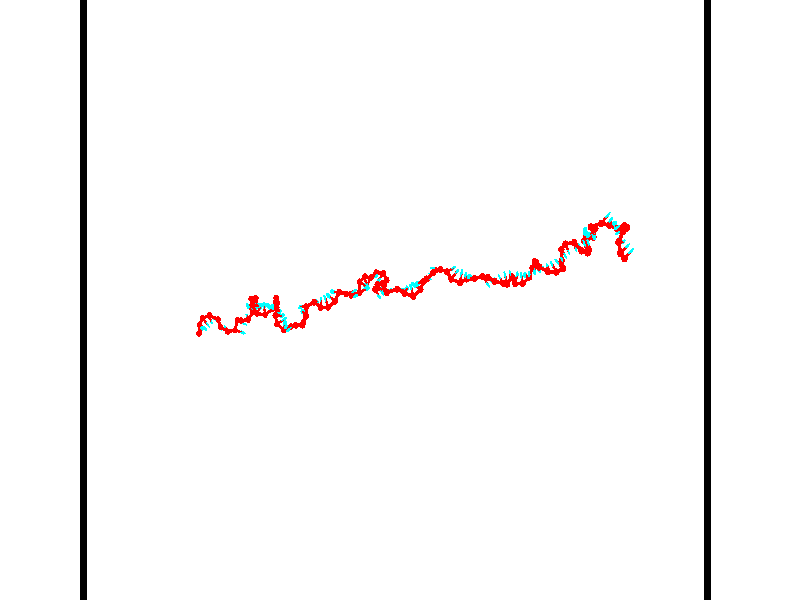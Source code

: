 // switches for output
#declare DRAW_BASES = 1; // possible values are 0, 1; only relevant for DNA ribbons
#declare DRAW_BASES_TYPE = 3; // possible values are 1, 2, 3; only relevant for DNA ribbons
#declare DRAW_FOG = 0; // set to 1 to enable fog

#include "colors.inc"

#include "transforms.inc"
background { rgb <1, 1, 1>}

#default {
   normal{
       ripples 0.25
       frequency 0.20
       turbulence 0.2
       lambda 5
   }
	finish {
		phong 0.1
		phong_size 40.
	}
}

// original window dimensions: 1024x640


// camera settings

camera {
	sky <-0, 1, 0>
	up <-0, 1, 0>
	right 1.6 * <0.99995, 0, 0.00999983>
	location <54.4867, 55, 106.329>
	look_at <55, 55, 55.0001>
	direction <0.513302, 0, -51.3289>
	angle 67.0682
}


# declare cpy_camera_pos = <54.4867, 55, 106.329>;
# if (DRAW_FOG = 1)
fog {
	fog_type 2
	up vnormalize(cpy_camera_pos)
	color rgbt<1,1,1,0.3>
	distance 1e-5
	fog_alt 3e-3
	fog_offset 88
}
# end


// LIGHTS

# declare lum = 6;
global_settings {
	ambient_light rgb lum * <0.05, 0.05, 0.05>
	max_trace_level 15
}# declare cpy_direct_light_amount = 0.25;
light_source
{	1000 * <-0.98995, -1, 1.00995>,
	rgb lum * cpy_direct_light_amount
	parallel
}

light_source
{	1000 * <0.98995, 1, -1.00995>,
	rgb lum * cpy_direct_light_amount
	parallel
}

// strand 0

// nucleotide -1

// particle -1
sphere {
	<36.302097, 52.384964, 49.813877> 0.250000
	pigment { color rgbt <1,0,0,0> }
	no_shadow
}
cylinder {
	<36.526115, 52.619015, 50.048477>,  <36.660526, 52.759445, 50.189236>, 0.100000
	pigment { color rgbt <1,0,0,0> }
	no_shadow
}
cylinder {
	<36.526115, 52.619015, 50.048477>,  <36.302097, 52.384964, 49.813877>, 0.100000
	pigment { color rgbt <1,0,0,0> }
	no_shadow
}

// particle -1
sphere {
	<36.526115, 52.619015, 50.048477> 0.100000
	pigment { color rgbt <1,0,0,0> }
	no_shadow
}
sphere {
	0, 1
	scale<0.080000,0.200000,0.300000>
	matrix <0.249365, 0.556045, -0.792862,
		-0.790042, 0.590290, 0.165501,
		0.560045, 0.585125, 0.586497,
		36.694130, 52.794552, 50.224426>
	pigment { color rgbt <0,1,1,0> }
	no_shadow
}
cylinder {
	<36.219955, 53.053265, 49.457111>,  <36.302097, 52.384964, 49.813877>, 0.130000
	pigment { color rgbt <1,0,0,0> }
	no_shadow
}

// nucleotide -1

// particle -1
sphere {
	<36.219955, 53.053265, 49.457111> 0.250000
	pigment { color rgbt <1,0,0,0> }
	no_shadow
}
cylinder {
	<36.548977, 52.913155, 49.636314>,  <36.746391, 52.829090, 49.743835>, 0.100000
	pigment { color rgbt <1,0,0,0> }
	no_shadow
}
cylinder {
	<36.548977, 52.913155, 49.636314>,  <36.219955, 53.053265, 49.457111>, 0.100000
	pigment { color rgbt <1,0,0,0> }
	no_shadow
}

// particle -1
sphere {
	<36.548977, 52.913155, 49.636314> 0.100000
	pigment { color rgbt <1,0,0,0> }
	no_shadow
}
sphere {
	0, 1
	scale<0.080000,0.200000,0.300000>
	matrix <0.566221, 0.431175, -0.702482,
		0.052893, 0.831502, 0.552999,
		0.822554, -0.350276, 0.448008,
		36.795742, 52.808071, 49.770718>
	pigment { color rgbt <0,1,1,0> }
	no_shadow
}
cylinder {
	<36.565331, 53.590973, 49.697773>,  <36.219955, 53.053265, 49.457111>, 0.130000
	pigment { color rgbt <1,0,0,0> }
	no_shadow
}

// nucleotide -1

// particle -1
sphere {
	<36.565331, 53.590973, 49.697773> 0.250000
	pigment { color rgbt <1,0,0,0> }
	no_shadow
}
cylinder {
	<36.821049, 53.294270, 49.616684>,  <36.974480, 53.116249, 49.568031>, 0.100000
	pigment { color rgbt <1,0,0,0> }
	no_shadow
}
cylinder {
	<36.821049, 53.294270, 49.616684>,  <36.565331, 53.590973, 49.697773>, 0.100000
	pigment { color rgbt <1,0,0,0> }
	no_shadow
}

// particle -1
sphere {
	<36.821049, 53.294270, 49.616684> 0.100000
	pigment { color rgbt <1,0,0,0> }
	no_shadow
}
sphere {
	0, 1
	scale<0.080000,0.200000,0.300000>
	matrix <0.659715, 0.664517, -0.350990,
		0.395064, 0.090646, 0.914171,
		0.639297, -0.741755, -0.202726,
		37.012836, 53.071743, 49.555866>
	pigment { color rgbt <0,1,1,0> }
	no_shadow
}
cylinder {
	<37.282036, 53.797310, 49.872757>,  <36.565331, 53.590973, 49.697773>, 0.130000
	pigment { color rgbt <1,0,0,0> }
	no_shadow
}

// nucleotide -1

// particle -1
sphere {
	<37.282036, 53.797310, 49.872757> 0.250000
	pigment { color rgbt <1,0,0,0> }
	no_shadow
}
cylinder {
	<37.283848, 53.519554, 49.584923>,  <37.284935, 53.352901, 49.412224>, 0.100000
	pigment { color rgbt <1,0,0,0> }
	no_shadow
}
cylinder {
	<37.283848, 53.519554, 49.584923>,  <37.282036, 53.797310, 49.872757>, 0.100000
	pigment { color rgbt <1,0,0,0> }
	no_shadow
}

// particle -1
sphere {
	<37.283848, 53.519554, 49.584923> 0.100000
	pigment { color rgbt <1,0,0,0> }
	no_shadow
}
sphere {
	0, 1
	scale<0.080000,0.200000,0.300000>
	matrix <0.675939, 0.532431, -0.509534,
		0.736944, -0.484084, 0.471780,
		0.004534, -0.694392, -0.719582,
		37.285210, 53.311237, 49.369049>
	pigment { color rgbt <0,1,1,0> }
	no_shadow
}
cylinder {
	<38.044121, 53.483143, 49.674126>,  <37.282036, 53.797310, 49.872757>, 0.130000
	pigment { color rgbt <1,0,0,0> }
	no_shadow
}

// nucleotide -1

// particle -1
sphere {
	<38.044121, 53.483143, 49.674126> 0.250000
	pigment { color rgbt <1,0,0,0> }
	no_shadow
}
cylinder {
	<37.766697, 53.493370, 49.386147>,  <37.600243, 53.499508, 49.213360>, 0.100000
	pigment { color rgbt <1,0,0,0> }
	no_shadow
}
cylinder {
	<37.766697, 53.493370, 49.386147>,  <38.044121, 53.483143, 49.674126>, 0.100000
	pigment { color rgbt <1,0,0,0> }
	no_shadow
}

// particle -1
sphere {
	<37.766697, 53.493370, 49.386147> 0.100000
	pigment { color rgbt <1,0,0,0> }
	no_shadow
}
sphere {
	0, 1
	scale<0.080000,0.200000,0.300000>
	matrix <0.419797, 0.826501, -0.375056,
		0.585448, -0.562355, -0.583959,
		-0.693557, 0.025568, -0.719948,
		37.558628, 53.501041, 49.170162>
	pigment { color rgbt <0,1,1,0> }
	no_shadow
}
cylinder {
	<38.152542, 52.892860, 49.406910>,  <38.044121, 53.483143, 49.674126>, 0.130000
	pigment { color rgbt <1,0,0,0> }
	no_shadow
}

// nucleotide -1

// particle -1
sphere {
	<38.152542, 52.892860, 49.406910> 0.250000
	pigment { color rgbt <1,0,0,0> }
	no_shadow
}
cylinder {
	<38.067429, 52.813660, 49.024178>,  <38.016361, 52.766140, 48.794540>, 0.100000
	pigment { color rgbt <1,0,0,0> }
	no_shadow
}
cylinder {
	<38.067429, 52.813660, 49.024178>,  <38.152542, 52.892860, 49.406910>, 0.100000
	pigment { color rgbt <1,0,0,0> }
	no_shadow
}

// particle -1
sphere {
	<38.067429, 52.813660, 49.024178> 0.100000
	pigment { color rgbt <1,0,0,0> }
	no_shadow
}
sphere {
	0, 1
	scale<0.080000,0.200000,0.300000>
	matrix <0.883383, 0.379500, -0.274980,
		0.417562, -0.903757, 0.094159,
		-0.212782, -0.198000, -0.956828,
		38.003593, 52.754261, 48.737129>
	pigment { color rgbt <0,1,1,0> }
	no_shadow
}
cylinder {
	<38.750717, 52.511902, 49.073689>,  <38.152542, 52.892860, 49.406910>, 0.130000
	pigment { color rgbt <1,0,0,0> }
	no_shadow
}

// nucleotide -1

// particle -1
sphere {
	<38.750717, 52.511902, 49.073689> 0.250000
	pigment { color rgbt <1,0,0,0> }
	no_shadow
}
cylinder {
	<38.542824, 52.689774, 48.781895>,  <38.418087, 52.796497, 48.606819>, 0.100000
	pigment { color rgbt <1,0,0,0> }
	no_shadow
}
cylinder {
	<38.542824, 52.689774, 48.781895>,  <38.750717, 52.511902, 49.073689>, 0.100000
	pigment { color rgbt <1,0,0,0> }
	no_shadow
}

// particle -1
sphere {
	<38.542824, 52.689774, 48.781895> 0.100000
	pigment { color rgbt <1,0,0,0> }
	no_shadow
}
sphere {
	0, 1
	scale<0.080000,0.200000,0.300000>
	matrix <0.833311, 0.452104, -0.318110,
		0.188346, -0.773217, -0.605525,
		-0.519729, 0.444676, -0.729483,
		38.386906, 52.823177, 48.563049>
	pigment { color rgbt <0,1,1,0> }
	no_shadow
}
cylinder {
	<39.344772, 52.603348, 48.630596>,  <38.750717, 52.511902, 49.073689>, 0.130000
	pigment { color rgbt <1,0,0,0> }
	no_shadow
}

// nucleotide -1

// particle -1
sphere {
	<39.344772, 52.603348, 48.630596> 0.250000
	pigment { color rgbt <1,0,0,0> }
	no_shadow
}
cylinder {
	<39.710316, 52.492592, 48.511803>,  <39.929642, 52.426136, 48.440525>, 0.100000
	pigment { color rgbt <1,0,0,0> }
	no_shadow
}
cylinder {
	<39.710316, 52.492592, 48.511803>,  <39.344772, 52.603348, 48.630596>, 0.100000
	pigment { color rgbt <1,0,0,0> }
	no_shadow
}

// particle -1
sphere {
	<39.710316, 52.492592, 48.511803> 0.100000
	pigment { color rgbt <1,0,0,0> }
	no_shadow
}
sphere {
	0, 1
	scale<0.080000,0.200000,0.300000>
	matrix <-0.400230, -0.737590, -0.543854,
		-0.068464, 0.615866, -0.784871,
		0.913854, -0.276895, -0.296986,
		39.984470, 52.409523, 48.422707>
	pigment { color rgbt <0,1,1,0> }
	no_shadow
}
cylinder {
	<39.500439, 53.403717, 48.454044>,  <39.344772, 52.603348, 48.630596>, 0.130000
	pigment { color rgbt <1,0,0,0> }
	no_shadow
}

// nucleotide -1

// particle -1
sphere {
	<39.500439, 53.403717, 48.454044> 0.250000
	pigment { color rgbt <1,0,0,0> }
	no_shadow
}
cylinder {
	<39.844963, 53.232601, 48.344391>,  <40.051678, 53.129932, 48.278599>, 0.100000
	pigment { color rgbt <1,0,0,0> }
	no_shadow
}
cylinder {
	<39.844963, 53.232601, 48.344391>,  <39.500439, 53.403717, 48.454044>, 0.100000
	pigment { color rgbt <1,0,0,0> }
	no_shadow
}

// particle -1
sphere {
	<39.844963, 53.232601, 48.344391> 0.100000
	pigment { color rgbt <1,0,0,0> }
	no_shadow
}
sphere {
	0, 1
	scale<0.080000,0.200000,0.300000>
	matrix <0.459217, 0.886314, 0.059732,
		0.217415, -0.177334, 0.959835,
		0.861307, -0.427786, -0.274133,
		40.103355, 53.104267, 48.262150>
	pigment { color rgbt <0,1,1,0> }
	no_shadow
}
cylinder {
	<39.980881, 53.386444, 48.936676>,  <39.500439, 53.403717, 48.454044>, 0.130000
	pigment { color rgbt <1,0,0,0> }
	no_shadow
}

// nucleotide -1

// particle -1
sphere {
	<39.980881, 53.386444, 48.936676> 0.250000
	pigment { color rgbt <1,0,0,0> }
	no_shadow
}
cylinder {
	<40.179657, 53.395714, 48.589684>,  <40.298923, 53.401276, 48.381489>, 0.100000
	pigment { color rgbt <1,0,0,0> }
	no_shadow
}
cylinder {
	<40.179657, 53.395714, 48.589684>,  <39.980881, 53.386444, 48.936676>, 0.100000
	pigment { color rgbt <1,0,0,0> }
	no_shadow
}

// particle -1
sphere {
	<40.179657, 53.395714, 48.589684> 0.100000
	pigment { color rgbt <1,0,0,0> }
	no_shadow
}
sphere {
	0, 1
	scale<0.080000,0.200000,0.300000>
	matrix <0.407028, 0.876637, 0.256586,
		0.766408, -0.480594, 0.426201,
		0.496938, 0.023174, -0.867477,
		40.328739, 53.402664, 48.329441>
	pigment { color rgbt <0,1,1,0> }
	no_shadow
}
cylinder {
	<40.692169, 53.441422, 49.062481>,  <39.980881, 53.386444, 48.936676>, 0.130000
	pigment { color rgbt <1,0,0,0> }
	no_shadow
}

// nucleotide -1

// particle -1
sphere {
	<40.692169, 53.441422, 49.062481> 0.250000
	pigment { color rgbt <1,0,0,0> }
	no_shadow
}
cylinder {
	<40.556458, 53.615181, 48.728729>,  <40.475029, 53.719437, 48.528477>, 0.100000
	pigment { color rgbt <1,0,0,0> }
	no_shadow
}
cylinder {
	<40.556458, 53.615181, 48.728729>,  <40.692169, 53.441422, 49.062481>, 0.100000
	pigment { color rgbt <1,0,0,0> }
	no_shadow
}

// particle -1
sphere {
	<40.556458, 53.615181, 48.728729> 0.100000
	pigment { color rgbt <1,0,0,0> }
	no_shadow
}
sphere {
	0, 1
	scale<0.080000,0.200000,0.300000>
	matrix <0.672366, 0.732319, 0.107862,
		0.657886, -0.524412, -0.540535,
		-0.339280, 0.434398, -0.834378,
		40.454674, 53.745499, 48.478416>
	pigment { color rgbt <0,1,1,0> }
	no_shadow
}
cylinder {
	<41.125854, 54.058022, 48.957214>,  <40.692169, 53.441422, 49.062481>, 0.130000
	pigment { color rgbt <1,0,0,0> }
	no_shadow
}

// nucleotide -1

// particle -1
sphere {
	<41.125854, 54.058022, 48.957214> 0.250000
	pigment { color rgbt <1,0,0,0> }
	no_shadow
}
cylinder {
	<40.897366, 54.316635, 49.159485>,  <40.760273, 54.471802, 49.280846>, 0.100000
	pigment { color rgbt <1,0,0,0> }
	no_shadow
}
cylinder {
	<40.897366, 54.316635, 49.159485>,  <41.125854, 54.058022, 48.957214>, 0.100000
	pigment { color rgbt <1,0,0,0> }
	no_shadow
}

// particle -1
sphere {
	<40.897366, 54.316635, 49.159485> 0.100000
	pigment { color rgbt <1,0,0,0> }
	no_shadow
}
sphere {
	0, 1
	scale<0.080000,0.200000,0.300000>
	matrix <0.792924, 0.275474, 0.543494,
		0.212087, 0.711413, -0.670008,
		-0.571218, 0.646533, 0.505672,
		40.726002, 54.510593, 49.311188>
	pigment { color rgbt <0,1,1,0> }
	no_shadow
}
cylinder {
	<41.381702, 54.761555, 49.021046>,  <41.125854, 54.058022, 48.957214>, 0.130000
	pigment { color rgbt <1,0,0,0> }
	no_shadow
}

// nucleotide -1

// particle -1
sphere {
	<41.381702, 54.761555, 49.021046> 0.250000
	pigment { color rgbt <1,0,0,0> }
	no_shadow
}
cylinder {
	<41.185520, 54.643936, 49.349190>,  <41.067810, 54.573364, 49.546078>, 0.100000
	pigment { color rgbt <1,0,0,0> }
	no_shadow
}
cylinder {
	<41.185520, 54.643936, 49.349190>,  <41.381702, 54.761555, 49.021046>, 0.100000
	pigment { color rgbt <1,0,0,0> }
	no_shadow
}

// particle -1
sphere {
	<41.185520, 54.643936, 49.349190> 0.100000
	pigment { color rgbt <1,0,0,0> }
	no_shadow
}
sphere {
	0, 1
	scale<0.080000,0.200000,0.300000>
	matrix <0.866504, -0.064223, 0.495021,
		-0.092873, 0.953631, 0.286290,
		-0.490454, -0.294045, 0.820361,
		41.038383, 54.555721, 49.595299>
	pigment { color rgbt <0,1,1,0> }
	no_shadow
}
cylinder {
	<41.558186, 55.148327, 49.703979>,  <41.381702, 54.761555, 49.021046>, 0.130000
	pigment { color rgbt <1,0,0,0> }
	no_shadow
}

// nucleotide -1

// particle -1
sphere {
	<41.558186, 55.148327, 49.703979> 0.250000
	pigment { color rgbt <1,0,0,0> }
	no_shadow
}
cylinder {
	<41.439823, 54.777275, 49.795151>,  <41.368805, 54.554646, 49.849854>, 0.100000
	pigment { color rgbt <1,0,0,0> }
	no_shadow
}
cylinder {
	<41.439823, 54.777275, 49.795151>,  <41.558186, 55.148327, 49.703979>, 0.100000
	pigment { color rgbt <1,0,0,0> }
	no_shadow
}

// particle -1
sphere {
	<41.439823, 54.777275, 49.795151> 0.100000
	pigment { color rgbt <1,0,0,0> }
	no_shadow
}
sphere {
	0, 1
	scale<0.080000,0.200000,0.300000>
	matrix <0.726138, -0.063416, 0.684618,
		-0.620615, 0.368088, 0.692349,
		-0.295906, -0.927626, 0.227926,
		41.351051, 54.498989, 49.863529>
	pigment { color rgbt <0,1,1,0> }
	no_shadow
}
cylinder {
	<41.290249, 55.092052, 50.425430>,  <41.558186, 55.148327, 49.703979>, 0.130000
	pigment { color rgbt <1,0,0,0> }
	no_shadow
}

// nucleotide -1

// particle -1
sphere {
	<41.290249, 55.092052, 50.425430> 0.250000
	pigment { color rgbt <1,0,0,0> }
	no_shadow
}
cylinder {
	<41.486351, 54.764679, 50.305557>,  <41.604012, 54.568253, 50.233635>, 0.100000
	pigment { color rgbt <1,0,0,0> }
	no_shadow
}
cylinder {
	<41.486351, 54.764679, 50.305557>,  <41.290249, 55.092052, 50.425430>, 0.100000
	pigment { color rgbt <1,0,0,0> }
	no_shadow
}

// particle -1
sphere {
	<41.486351, 54.764679, 50.305557> 0.100000
	pigment { color rgbt <1,0,0,0> }
	no_shadow
}
sphere {
	0, 1
	scale<0.080000,0.200000,0.300000>
	matrix <0.777504, 0.255292, 0.574729,
		-0.393872, -0.514771, 0.761496,
		0.490258, -0.818436, -0.299684,
		41.633427, 54.519150, 50.215652>
	pigment { color rgbt <0,1,1,0> }
	no_shadow
}
cylinder {
	<41.492241, 54.623917, 50.910267>,  <41.290249, 55.092052, 50.425430>, 0.130000
	pigment { color rgbt <1,0,0,0> }
	no_shadow
}

// nucleotide -1

// particle -1
sphere {
	<41.492241, 54.623917, 50.910267> 0.250000
	pigment { color rgbt <1,0,0,0> }
	no_shadow
}
cylinder {
	<41.774044, 54.585976, 50.628937>,  <41.943127, 54.563213, 50.460136>, 0.100000
	pigment { color rgbt <1,0,0,0> }
	no_shadow
}
cylinder {
	<41.774044, 54.585976, 50.628937>,  <41.492241, 54.623917, 50.910267>, 0.100000
	pigment { color rgbt <1,0,0,0> }
	no_shadow
}

// particle -1
sphere {
	<41.774044, 54.585976, 50.628937> 0.100000
	pigment { color rgbt <1,0,0,0> }
	no_shadow
}
sphere {
	0, 1
	scale<0.080000,0.200000,0.300000>
	matrix <0.706986, 0.007280, 0.707190,
		-0.061955, -0.995465, 0.072185,
		0.704509, -0.094848, -0.703329,
		41.985397, 54.557522, 50.417938>
	pigment { color rgbt <0,1,1,0> }
	no_shadow
}
cylinder {
	<41.982666, 53.961422, 51.100964>,  <41.492241, 54.623917, 50.910267>, 0.130000
	pigment { color rgbt <1,0,0,0> }
	no_shadow
}

// nucleotide -1

// particle -1
sphere {
	<41.982666, 53.961422, 51.100964> 0.250000
	pigment { color rgbt <1,0,0,0> }
	no_shadow
}
cylinder {
	<42.123932, 54.272518, 50.892967>,  <42.208691, 54.459175, 50.768169>, 0.100000
	pigment { color rgbt <1,0,0,0> }
	no_shadow
}
cylinder {
	<42.123932, 54.272518, 50.892967>,  <41.982666, 53.961422, 51.100964>, 0.100000
	pigment { color rgbt <1,0,0,0> }
	no_shadow
}

// particle -1
sphere {
	<42.123932, 54.272518, 50.892967> 0.100000
	pigment { color rgbt <1,0,0,0> }
	no_shadow
}
sphere {
	0, 1
	scale<0.080000,0.200000,0.300000>
	matrix <0.837433, -0.014995, 0.546335,
		0.417109, -0.628408, -0.656600,
		0.353167, 0.777740, -0.519994,
		42.229881, 54.505840, 50.736969>
	pigment { color rgbt <0,1,1,0> }
	no_shadow
}
cylinder {
	<42.681602, 53.874165, 50.907928>,  <41.982666, 53.961422, 51.100964>, 0.130000
	pigment { color rgbt <1,0,0,0> }
	no_shadow
}

// nucleotide -1

// particle -1
sphere {
	<42.681602, 53.874165, 50.907928> 0.250000
	pigment { color rgbt <1,0,0,0> }
	no_shadow
}
cylinder {
	<42.626926, 54.269554, 50.933987>,  <42.594120, 54.506786, 50.949619>, 0.100000
	pigment { color rgbt <1,0,0,0> }
	no_shadow
}
cylinder {
	<42.626926, 54.269554, 50.933987>,  <42.681602, 53.874165, 50.907928>, 0.100000
	pigment { color rgbt <1,0,0,0> }
	no_shadow
}

// particle -1
sphere {
	<42.626926, 54.269554, 50.933987> 0.100000
	pigment { color rgbt <1,0,0,0> }
	no_shadow
}
sphere {
	0, 1
	scale<0.080000,0.200000,0.300000>
	matrix <0.839683, 0.080723, 0.537043,
		0.525592, 0.128109, -0.841036,
		-0.136691, 0.988469, 0.065143,
		42.585918, 54.566093, 50.953529>
	pigment { color rgbt <0,1,1,0> }
	no_shadow
}
cylinder {
	<43.322849, 54.332123, 50.567299>,  <42.681602, 53.874165, 50.907928>, 0.130000
	pigment { color rgbt <1,0,0,0> }
	no_shadow
}

// nucleotide -1

// particle -1
sphere {
	<43.322849, 54.332123, 50.567299> 0.250000
	pigment { color rgbt <1,0,0,0> }
	no_shadow
}
cylinder {
	<43.111488, 54.482811, 50.871635>,  <42.984673, 54.573223, 51.054237>, 0.100000
	pigment { color rgbt <1,0,0,0> }
	no_shadow
}
cylinder {
	<43.111488, 54.482811, 50.871635>,  <43.322849, 54.332123, 50.567299>, 0.100000
	pigment { color rgbt <1,0,0,0> }
	no_shadow
}

// particle -1
sphere {
	<43.111488, 54.482811, 50.871635> 0.100000
	pigment { color rgbt <1,0,0,0> }
	no_shadow
}
sphere {
	0, 1
	scale<0.080000,0.200000,0.300000>
	matrix <0.827101, 0.026216, 0.561442,
		0.191560, 0.925956, -0.325438,
		-0.528403, 0.376720, 0.760837,
		42.952969, 54.595829, 51.099888>
	pigment { color rgbt <0,1,1,0> }
	no_shadow
}
cylinder {
	<43.772709, 54.767941, 50.831917>,  <43.322849, 54.332123, 50.567299>, 0.130000
	pigment { color rgbt <1,0,0,0> }
	no_shadow
}

// nucleotide -1

// particle -1
sphere {
	<43.772709, 54.767941, 50.831917> 0.250000
	pigment { color rgbt <1,0,0,0> }
	no_shadow
}
cylinder {
	<43.501633, 54.607349, 51.078346>,  <43.338989, 54.510994, 51.226204>, 0.100000
	pigment { color rgbt <1,0,0,0> }
	no_shadow
}
cylinder {
	<43.501633, 54.607349, 51.078346>,  <43.772709, 54.767941, 50.831917>, 0.100000
	pigment { color rgbt <1,0,0,0> }
	no_shadow
}

// particle -1
sphere {
	<43.501633, 54.607349, 51.078346> 0.100000
	pigment { color rgbt <1,0,0,0> }
	no_shadow
}
sphere {
	0, 1
	scale<0.080000,0.200000,0.300000>
	matrix <0.735156, -0.350677, 0.580148,
		-0.016875, 0.846072, 0.532801,
		-0.677688, -0.401481, 0.616077,
		43.298325, 54.486904, 51.263168>
	pigment { color rgbt <0,1,1,0> }
	no_shadow
}
cylinder {
	<43.793121, 55.159077, 51.405525>,  <43.772709, 54.767941, 50.831917>, 0.130000
	pigment { color rgbt <1,0,0,0> }
	no_shadow
}

// nucleotide -1

// particle -1
sphere {
	<43.793121, 55.159077, 51.405525> 0.250000
	pigment { color rgbt <1,0,0,0> }
	no_shadow
}
cylinder {
	<43.682026, 54.777939, 51.454433>,  <43.615368, 54.549255, 51.483776>, 0.100000
	pigment { color rgbt <1,0,0,0> }
	no_shadow
}
cylinder {
	<43.682026, 54.777939, 51.454433>,  <43.793121, 55.159077, 51.405525>, 0.100000
	pigment { color rgbt <1,0,0,0> }
	no_shadow
}

// particle -1
sphere {
	<43.682026, 54.777939, 51.454433> 0.100000
	pigment { color rgbt <1,0,0,0> }
	no_shadow
}
sphere {
	0, 1
	scale<0.080000,0.200000,0.300000>
	matrix <0.889016, -0.206708, 0.408562,
		-0.364022, 0.222172, 0.904504,
		-0.277739, -0.952844, 0.122268,
		43.598705, 54.492085, 51.491116>
	pigment { color rgbt <0,1,1,0> }
	no_shadow
}
cylinder {
	<43.904934, 54.871017, 52.141838>,  <43.793121, 55.159077, 51.405525>, 0.130000
	pigment { color rgbt <1,0,0,0> }
	no_shadow
}

// nucleotide -1

// particle -1
sphere {
	<43.904934, 54.871017, 52.141838> 0.250000
	pigment { color rgbt <1,0,0,0> }
	no_shadow
}
cylinder {
	<43.892105, 54.546749, 51.907990>,  <43.884407, 54.352188, 51.767681>, 0.100000
	pigment { color rgbt <1,0,0,0> }
	no_shadow
}
cylinder {
	<43.892105, 54.546749, 51.907990>,  <43.904934, 54.871017, 52.141838>, 0.100000
	pigment { color rgbt <1,0,0,0> }
	no_shadow
}

// particle -1
sphere {
	<43.892105, 54.546749, 51.907990> 0.100000
	pigment { color rgbt <1,0,0,0> }
	no_shadow
}
sphere {
	0, 1
	scale<0.080000,0.200000,0.300000>
	matrix <0.855597, -0.324622, 0.403205,
		-0.516648, -0.487264, 0.704023,
		-0.032074, -0.810675, -0.584617,
		43.882484, 54.303547, 51.732605>
	pigment { color rgbt <0,1,1,0> }
	no_shadow
}
cylinder {
	<44.076778, 54.443962, 52.617847>,  <43.904934, 54.871017, 52.141838>, 0.130000
	pigment { color rgbt <1,0,0,0> }
	no_shadow
}

// nucleotide -1

// particle -1
sphere {
	<44.076778, 54.443962, 52.617847> 0.250000
	pigment { color rgbt <1,0,0,0> }
	no_shadow
}
cylinder {
	<44.152451, 54.269890, 52.265747>,  <44.197853, 54.165447, 52.054489>, 0.100000
	pigment { color rgbt <1,0,0,0> }
	no_shadow
}
cylinder {
	<44.152451, 54.269890, 52.265747>,  <44.076778, 54.443962, 52.617847>, 0.100000
	pigment { color rgbt <1,0,0,0> }
	no_shadow
}

// particle -1
sphere {
	<44.152451, 54.269890, 52.265747> 0.100000
	pigment { color rgbt <1,0,0,0> }
	no_shadow
}
sphere {
	0, 1
	scale<0.080000,0.200000,0.300000>
	matrix <0.617292, -0.644446, 0.451265,
		-0.763651, -0.628738, 0.146717,
		0.189176, -0.435176, -0.880247,
		44.209202, 54.139336, 52.001675>
	pigment { color rgbt <0,1,1,0> }
	no_shadow
}
cylinder {
	<43.955662, 53.850803, 52.631618>,  <44.076778, 54.443962, 52.617847>, 0.130000
	pigment { color rgbt <1,0,0,0> }
	no_shadow
}

// nucleotide -1

// particle -1
sphere {
	<43.955662, 53.850803, 52.631618> 0.250000
	pigment { color rgbt <1,0,0,0> }
	no_shadow
}
cylinder {
	<44.242588, 53.841690, 52.353065>,  <44.414742, 53.836220, 52.185936>, 0.100000
	pigment { color rgbt <1,0,0,0> }
	no_shadow
}
cylinder {
	<44.242588, 53.841690, 52.353065>,  <43.955662, 53.850803, 52.631618>, 0.100000
	pigment { color rgbt <1,0,0,0> }
	no_shadow
}

// particle -1
sphere {
	<44.242588, 53.841690, 52.353065> 0.100000
	pigment { color rgbt <1,0,0,0> }
	no_shadow
}
sphere {
	0, 1
	scale<0.080000,0.200000,0.300000>
	matrix <0.546940, -0.600767, 0.583040,
		-0.431646, -0.799099, -0.418476,
		0.717313, -0.022785, -0.696378,
		44.457783, 53.834854, 52.144154>
	pigment { color rgbt <0,1,1,0> }
	no_shadow
}
cylinder {
	<44.076073, 53.217426, 52.470936>,  <43.955662, 53.850803, 52.631618>, 0.130000
	pigment { color rgbt <1,0,0,0> }
	no_shadow
}

// nucleotide -1

// particle -1
sphere {
	<44.076073, 53.217426, 52.470936> 0.250000
	pigment { color rgbt <1,0,0,0> }
	no_shadow
}
cylinder {
	<44.415615, 53.410374, 52.384434>,  <44.619339, 53.526142, 52.332531>, 0.100000
	pigment { color rgbt <1,0,0,0> }
	no_shadow
}
cylinder {
	<44.415615, 53.410374, 52.384434>,  <44.076073, 53.217426, 52.470936>, 0.100000
	pigment { color rgbt <1,0,0,0> }
	no_shadow
}

// particle -1
sphere {
	<44.415615, 53.410374, 52.384434> 0.100000
	pigment { color rgbt <1,0,0,0> }
	no_shadow
}
sphere {
	0, 1
	scale<0.080000,0.200000,0.300000>
	matrix <0.521985, -0.700191, 0.487098,
		0.083537, -0.526359, -0.846148,
		0.848854, 0.482367, -0.216260,
		44.670273, 53.555084, 52.319557>
	pigment { color rgbt <0,1,1,0> }
	no_shadow
}
cylinder {
	<44.630219, 52.774940, 52.198246>,  <44.076073, 53.217426, 52.470936>, 0.130000
	pigment { color rgbt <1,0,0,0> }
	no_shadow
}

// nucleotide -1

// particle -1
sphere {
	<44.630219, 52.774940, 52.198246> 0.250000
	pigment { color rgbt <1,0,0,0> }
	no_shadow
}
cylinder {
	<44.734306, 53.061783, 52.456871>,  <44.796761, 53.233887, 52.612045>, 0.100000
	pigment { color rgbt <1,0,0,0> }
	no_shadow
}
cylinder {
	<44.734306, 53.061783, 52.456871>,  <44.630219, 52.774940, 52.198246>, 0.100000
	pigment { color rgbt <1,0,0,0> }
	no_shadow
}

// particle -1
sphere {
	<44.734306, 53.061783, 52.456871> 0.100000
	pigment { color rgbt <1,0,0,0> }
	no_shadow
}
sphere {
	0, 1
	scale<0.080000,0.200000,0.300000>
	matrix <0.513772, -0.669800, 0.536102,
		0.817510, 0.192679, -0.542726,
		0.260222, 0.717107, 0.646562,
		44.812374, 53.276917, 52.650841>
	pigment { color rgbt <0,1,1,0> }
	no_shadow
}
cylinder {
	<45.279007, 53.015011, 52.305443>,  <44.630219, 52.774940, 52.198246>, 0.130000
	pigment { color rgbt <1,0,0,0> }
	no_shadow
}

// nucleotide -1

// particle -1
sphere {
	<45.279007, 53.015011, 52.305443> 0.250000
	pigment { color rgbt <1,0,0,0> }
	no_shadow
}
cylinder {
	<45.096836, 53.019909, 52.661518>,  <44.987534, 53.022846, 52.875164>, 0.100000
	pigment { color rgbt <1,0,0,0> }
	no_shadow
}
cylinder {
	<45.096836, 53.019909, 52.661518>,  <45.279007, 53.015011, 52.305443>, 0.100000
	pigment { color rgbt <1,0,0,0> }
	no_shadow
}

// particle -1
sphere {
	<45.096836, 53.019909, 52.661518> 0.100000
	pigment { color rgbt <1,0,0,0> }
	no_shadow
}
sphere {
	0, 1
	scale<0.080000,0.200000,0.300000>
	matrix <0.651316, -0.677096, 0.342534,
		0.606935, 0.735793, 0.300397,
		-0.455431, 0.012243, 0.890187,
		44.960205, 53.023582, 52.928574>
	pigment { color rgbt <0,1,1,0> }
	no_shadow
}
cylinder {
	<45.787907, 53.130524, 52.766823>,  <45.279007, 53.015011, 52.305443>, 0.130000
	pigment { color rgbt <1,0,0,0> }
	no_shadow
}

// nucleotide -1

// particle -1
sphere {
	<45.787907, 53.130524, 52.766823> 0.250000
	pigment { color rgbt <1,0,0,0> }
	no_shadow
}
cylinder {
	<45.475071, 52.948837, 52.937485>,  <45.287369, 52.839825, 53.039883>, 0.100000
	pigment { color rgbt <1,0,0,0> }
	no_shadow
}
cylinder {
	<45.475071, 52.948837, 52.937485>,  <45.787907, 53.130524, 52.766823>, 0.100000
	pigment { color rgbt <1,0,0,0> }
	no_shadow
}

// particle -1
sphere {
	<45.475071, 52.948837, 52.937485> 0.100000
	pigment { color rgbt <1,0,0,0> }
	no_shadow
}
sphere {
	0, 1
	scale<0.080000,0.200000,0.300000>
	matrix <0.599353, -0.735731, 0.315398,
		0.170643, 0.502384, 0.847638,
		-0.782085, -0.454214, 0.426653,
		45.240444, 52.812572, 53.065479>
	pigment { color rgbt <0,1,1,0> }
	no_shadow
}
cylinder {
	<46.445675, 53.156933, 53.160080>,  <45.787907, 53.130524, 52.766823>, 0.130000
	pigment { color rgbt <1,0,0,0> }
	no_shadow
}

// nucleotide -1

// particle -1
sphere {
	<46.445675, 53.156933, 53.160080> 0.250000
	pigment { color rgbt <1,0,0,0> }
	no_shadow
}
cylinder {
	<46.560402, 53.535164, 53.098606>,  <46.629238, 53.762104, 53.061722>, 0.100000
	pigment { color rgbt <1,0,0,0> }
	no_shadow
}
cylinder {
	<46.560402, 53.535164, 53.098606>,  <46.445675, 53.156933, 53.160080>, 0.100000
	pigment { color rgbt <1,0,0,0> }
	no_shadow
}

// particle -1
sphere {
	<46.560402, 53.535164, 53.098606> 0.100000
	pigment { color rgbt <1,0,0,0> }
	no_shadow
}
sphere {
	0, 1
	scale<0.080000,0.200000,0.300000>
	matrix <-0.077294, 0.182745, 0.980117,
		0.954862, -0.269235, 0.125502,
		0.286816, 0.945577, -0.153686,
		46.646446, 53.818836, 53.052502>
	pigment { color rgbt <0,1,1,0> }
	no_shadow
}
cylinder {
	<46.617176, 53.358692, 53.829460>,  <46.445675, 53.156933, 53.160080>, 0.130000
	pigment { color rgbt <1,0,0,0> }
	no_shadow
}

// nucleotide -1

// particle -1
sphere {
	<46.617176, 53.358692, 53.829460> 0.250000
	pigment { color rgbt <1,0,0,0> }
	no_shadow
}
cylinder {
	<46.673393, 53.707283, 53.641514>,  <46.707123, 53.916439, 53.528744>, 0.100000
	pigment { color rgbt <1,0,0,0> }
	no_shadow
}
cylinder {
	<46.673393, 53.707283, 53.641514>,  <46.617176, 53.358692, 53.829460>, 0.100000
	pigment { color rgbt <1,0,0,0> }
	no_shadow
}

// particle -1
sphere {
	<46.673393, 53.707283, 53.641514> 0.100000
	pigment { color rgbt <1,0,0,0> }
	no_shadow
}
sphere {
	0, 1
	scale<0.080000,0.200000,0.300000>
	matrix <-0.184739, 0.489328, 0.852308,
		0.972687, -0.032982, 0.229767,
		0.140543, 0.871476, -0.469870,
		46.715557, 53.968727, 53.500553>
	pigment { color rgbt <0,1,1,0> }
	no_shadow
}
cylinder {
	<46.922993, 53.843876, 54.333065>,  <46.617176, 53.358692, 53.829460>, 0.130000
	pigment { color rgbt <1,0,0,0> }
	no_shadow
}

// nucleotide -1

// particle -1
sphere {
	<46.922993, 53.843876, 54.333065> 0.250000
	pigment { color rgbt <1,0,0,0> }
	no_shadow
}
cylinder {
	<46.717659, 54.028328, 54.043556>,  <46.594460, 54.139000, 53.869850>, 0.100000
	pigment { color rgbt <1,0,0,0> }
	no_shadow
}
cylinder {
	<46.717659, 54.028328, 54.043556>,  <46.922993, 53.843876, 54.333065>, 0.100000
	pigment { color rgbt <1,0,0,0> }
	no_shadow
}

// particle -1
sphere {
	<46.717659, 54.028328, 54.043556> 0.100000
	pigment { color rgbt <1,0,0,0> }
	no_shadow
}
sphere {
	0, 1
	scale<0.080000,0.200000,0.300000>
	matrix <-0.433985, 0.588104, 0.682489,
		0.740371, 0.664451, -0.101769,
		-0.513331, 0.461129, -0.723776,
		46.563660, 54.166668, 53.826424>
	pigment { color rgbt <0,1,1,0> }
	no_shadow
}
cylinder {
	<46.968037, 54.518490, 54.561268>,  <46.922993, 53.843876, 54.333065>, 0.130000
	pigment { color rgbt <1,0,0,0> }
	no_shadow
}

// nucleotide -1

// particle -1
sphere {
	<46.968037, 54.518490, 54.561268> 0.250000
	pigment { color rgbt <1,0,0,0> }
	no_shadow
}
cylinder {
	<46.666409, 54.509029, 54.298721>,  <46.485432, 54.503353, 54.141193>, 0.100000
	pigment { color rgbt <1,0,0,0> }
	no_shadow
}
cylinder {
	<46.666409, 54.509029, 54.298721>,  <46.968037, 54.518490, 54.561268>, 0.100000
	pigment { color rgbt <1,0,0,0> }
	no_shadow
}

// particle -1
sphere {
	<46.666409, 54.509029, 54.298721> 0.100000
	pigment { color rgbt <1,0,0,0> }
	no_shadow
}
sphere {
	0, 1
	scale<0.080000,0.200000,0.300000>
	matrix <-0.533841, 0.604237, 0.591533,
		0.382607, 0.796453, -0.468267,
		-0.754073, -0.023656, -0.656364,
		46.440186, 54.501934, 54.101810>
	pigment { color rgbt <0,1,1,0> }
	no_shadow
}
cylinder {
	<47.670162, 54.842266, 54.708725>,  <46.968037, 54.518490, 54.561268>, 0.130000
	pigment { color rgbt <1,0,0,0> }
	no_shadow
}

// nucleotide -1

// particle -1
sphere {
	<47.670162, 54.842266, 54.708725> 0.250000
	pigment { color rgbt <1,0,0,0> }
	no_shadow
}
cylinder {
	<47.759995, 54.868332, 54.319817>,  <47.813892, 54.883972, 54.086472>, 0.100000
	pigment { color rgbt <1,0,0,0> }
	no_shadow
}
cylinder {
	<47.759995, 54.868332, 54.319817>,  <47.670162, 54.842266, 54.708725>, 0.100000
	pigment { color rgbt <1,0,0,0> }
	no_shadow
}

// particle -1
sphere {
	<47.759995, 54.868332, 54.319817> 0.100000
	pigment { color rgbt <1,0,0,0> }
	no_shadow
}
sphere {
	0, 1
	scale<0.080000,0.200000,0.300000>
	matrix <0.870561, 0.434877, 0.230229,
		0.437822, -0.898129, 0.040937,
		0.224577, 0.065161, -0.972275,
		47.827370, 54.887878, 54.028133>
	pigment { color rgbt <0,1,1,0> }
	no_shadow
}
cylinder {
	<48.229942, 54.460560, 54.620163>,  <47.670162, 54.842266, 54.708725>, 0.130000
	pigment { color rgbt <1,0,0,0> }
	no_shadow
}

// nucleotide -1

// particle -1
sphere {
	<48.229942, 54.460560, 54.620163> 0.250000
	pigment { color rgbt <1,0,0,0> }
	no_shadow
}
cylinder {
	<48.214691, 54.765404, 54.361633>,  <48.205540, 54.948311, 54.206516>, 0.100000
	pigment { color rgbt <1,0,0,0> }
	no_shadow
}
cylinder {
	<48.214691, 54.765404, 54.361633>,  <48.229942, 54.460560, 54.620163>, 0.100000
	pigment { color rgbt <1,0,0,0> }
	no_shadow
}

// particle -1
sphere {
	<48.214691, 54.765404, 54.361633> 0.100000
	pigment { color rgbt <1,0,0,0> }
	no_shadow
}
sphere {
	0, 1
	scale<0.080000,0.200000,0.300000>
	matrix <0.950207, 0.227835, 0.212598,
		0.309278, -0.606036, -0.732849,
		-0.038127, 0.762110, -0.646324,
		48.203255, 54.994038, 54.167736>
	pigment { color rgbt <0,1,1,0> }
	no_shadow
}
cylinder {
	<48.822781, 54.480331, 54.221706>,  <48.229942, 54.460560, 54.620163>, 0.130000
	pigment { color rgbt <1,0,0,0> }
	no_shadow
}

// nucleotide -1

// particle -1
sphere {
	<48.822781, 54.480331, 54.221706> 0.250000
	pigment { color rgbt <1,0,0,0> }
	no_shadow
}
cylinder {
	<48.668694, 54.849079, 54.204945>,  <48.576241, 55.070328, 54.194885>, 0.100000
	pigment { color rgbt <1,0,0,0> }
	no_shadow
}
cylinder {
	<48.668694, 54.849079, 54.204945>,  <48.822781, 54.480331, 54.221706>, 0.100000
	pigment { color rgbt <1,0,0,0> }
	no_shadow
}

// particle -1
sphere {
	<48.668694, 54.849079, 54.204945> 0.100000
	pigment { color rgbt <1,0,0,0> }
	no_shadow
}
sphere {
	0, 1
	scale<0.080000,0.200000,0.300000>
	matrix <0.849613, 0.372017, 0.373845,
		0.360228, 0.108405, -0.926544,
		-0.385217, 0.921874, -0.041908,
		48.553127, 55.125641, 54.192371>
	pigment { color rgbt <0,1,1,0> }
	no_shadow
}
cylinder {
	<49.390240, 54.912605, 54.081367>,  <48.822781, 54.480331, 54.221706>, 0.130000
	pigment { color rgbt <1,0,0,0> }
	no_shadow
}

// nucleotide -1

// particle -1
sphere {
	<49.390240, 54.912605, 54.081367> 0.250000
	pigment { color rgbt <1,0,0,0> }
	no_shadow
}
cylinder {
	<49.105846, 55.126411, 54.264145>,  <48.935211, 55.254696, 54.373814>, 0.100000
	pigment { color rgbt <1,0,0,0> }
	no_shadow
}
cylinder {
	<49.105846, 55.126411, 54.264145>,  <49.390240, 54.912605, 54.081367>, 0.100000
	pigment { color rgbt <1,0,0,0> }
	no_shadow
}

// particle -1
sphere {
	<49.105846, 55.126411, 54.264145> 0.100000
	pigment { color rgbt <1,0,0,0> }
	no_shadow
}
sphere {
	0, 1
	scale<0.080000,0.200000,0.300000>
	matrix <0.677367, 0.346026, 0.649184,
		0.188880, 0.771080, -0.608079,
		-0.710984, 0.534511, 0.456947,
		48.892551, 55.286766, 54.401230>
	pigment { color rgbt <0,1,1,0> }
	no_shadow
}
cylinder {
	<49.744175, 55.560184, 54.148598>,  <49.390240, 54.912605, 54.081367>, 0.130000
	pigment { color rgbt <1,0,0,0> }
	no_shadow
}

// nucleotide -1

// particle -1
sphere {
	<49.744175, 55.560184, 54.148598> 0.250000
	pigment { color rgbt <1,0,0,0> }
	no_shadow
}
cylinder {
	<49.446842, 55.574036, 54.415810>,  <49.268444, 55.582348, 54.576138>, 0.100000
	pigment { color rgbt <1,0,0,0> }
	no_shadow
}
cylinder {
	<49.446842, 55.574036, 54.415810>,  <49.744175, 55.560184, 54.148598>, 0.100000
	pigment { color rgbt <1,0,0,0> }
	no_shadow
}

// particle -1
sphere {
	<49.446842, 55.574036, 54.415810> 0.100000
	pigment { color rgbt <1,0,0,0> }
	no_shadow
}
sphere {
	0, 1
	scale<0.080000,0.200000,0.300000>
	matrix <0.614103, 0.431272, 0.660970,
		-0.265212, 0.901557, -0.341845,
		-0.743331, 0.034630, 0.668027,
		49.223843, 55.584423, 54.616219>
	pigment { color rgbt <0,1,1,0> }
	no_shadow
}
cylinder {
	<50.382740, 55.429939, 54.381920>,  <49.744175, 55.560184, 54.148598>, 0.130000
	pigment { color rgbt <1,0,0,0> }
	no_shadow
}

// nucleotide -1

// particle -1
sphere {
	<50.382740, 55.429939, 54.381920> 0.250000
	pigment { color rgbt <1,0,0,0> }
	no_shadow
}
cylinder {
	<50.750843, 55.544750, 54.488312>,  <50.971706, 55.613636, 54.552147>, 0.100000
	pigment { color rgbt <1,0,0,0> }
	no_shadow
}
cylinder {
	<50.750843, 55.544750, 54.488312>,  <50.382740, 55.429939, 54.381920>, 0.100000
	pigment { color rgbt <1,0,0,0> }
	no_shadow
}

// particle -1
sphere {
	<50.750843, 55.544750, 54.488312> 0.100000
	pigment { color rgbt <1,0,0,0> }
	no_shadow
}
sphere {
	0, 1
	scale<0.080000,0.200000,0.300000>
	matrix <0.372286, -0.851552, -0.369137,
		0.120542, 0.438720, -0.890502,
		0.920257, 0.287025, 0.265977,
		51.026920, 55.630859, 54.568104>
	pigment { color rgbt <0,1,1,0> }
	no_shadow
}
cylinder {
	<50.772018, 55.341423, 53.831020>,  <50.382740, 55.429939, 54.381920>, 0.130000
	pigment { color rgbt <1,0,0,0> }
	no_shadow
}

// nucleotide -1

// particle -1
sphere {
	<50.772018, 55.341423, 53.831020> 0.250000
	pigment { color rgbt <1,0,0,0> }
	no_shadow
}
cylinder {
	<51.005978, 55.310532, 54.153988>,  <51.146355, 55.291996, 54.347771>, 0.100000
	pigment { color rgbt <1,0,0,0> }
	no_shadow
}
cylinder {
	<51.005978, 55.310532, 54.153988>,  <50.772018, 55.341423, 53.831020>, 0.100000
	pigment { color rgbt <1,0,0,0> }
	no_shadow
}

// particle -1
sphere {
	<51.005978, 55.310532, 54.153988> 0.100000
	pigment { color rgbt <1,0,0,0> }
	no_shadow
}
sphere {
	0, 1
	scale<0.080000,0.200000,0.300000>
	matrix <0.422780, -0.820506, -0.384743,
		0.692206, 0.566398, -0.447263,
		0.584899, -0.077228, 0.807421,
		51.181446, 55.287365, 54.396214>
	pigment { color rgbt <0,1,1,0> }
	no_shadow
}
cylinder {
	<51.483757, 55.521446, 53.707870>,  <50.772018, 55.341423, 53.831020>, 0.130000
	pigment { color rgbt <1,0,0,0> }
	no_shadow
}

// nucleotide -1

// particle -1
sphere {
	<51.483757, 55.521446, 53.707870> 0.250000
	pigment { color rgbt <1,0,0,0> }
	no_shadow
}
cylinder {
	<51.835339, 55.696095, 53.784607>,  <52.046288, 55.800884, 53.830650>, 0.100000
	pigment { color rgbt <1,0,0,0> }
	no_shadow
}
cylinder {
	<51.835339, 55.696095, 53.784607>,  <51.483757, 55.521446, 53.707870>, 0.100000
	pigment { color rgbt <1,0,0,0> }
	no_shadow
}

// particle -1
sphere {
	<51.835339, 55.696095, 53.784607> 0.100000
	pigment { color rgbt <1,0,0,0> }
	no_shadow
}
sphere {
	0, 1
	scale<0.080000,0.200000,0.300000>
	matrix <-0.000543, 0.403175, -0.915123,
		-0.476907, 0.804246, 0.354609,
		0.878954, 0.436620, 0.191840,
		52.099026, 55.827080, 53.842159>
	pigment { color rgbt <0,1,1,0> }
	no_shadow
}
cylinder {
	<51.492081, 56.313931, 53.700253>,  <51.483757, 55.521446, 53.707870>, 0.130000
	pigment { color rgbt <1,0,0,0> }
	no_shadow
}

// nucleotide -1

// particle -1
sphere {
	<51.492081, 56.313931, 53.700253> 0.250000
	pigment { color rgbt <1,0,0,0> }
	no_shadow
}
cylinder {
	<51.822975, 56.130329, 53.570641>,  <52.021511, 56.020168, 53.492874>, 0.100000
	pigment { color rgbt <1,0,0,0> }
	no_shadow
}
cylinder {
	<51.822975, 56.130329, 53.570641>,  <51.492081, 56.313931, 53.700253>, 0.100000
	pigment { color rgbt <1,0,0,0> }
	no_shadow
}

// particle -1
sphere {
	<51.822975, 56.130329, 53.570641> 0.100000
	pigment { color rgbt <1,0,0,0> }
	no_shadow
}
sphere {
	0, 1
	scale<0.080000,0.200000,0.300000>
	matrix <-0.175388, 0.336944, -0.925045,
		0.533781, 0.822061, 0.198227,
		0.827234, -0.459005, -0.324034,
		52.071144, 55.992626, 53.473431>
	pigment { color rgbt <0,1,1,0> }
	no_shadow
}
cylinder {
	<51.927429, 56.705376, 53.254246>,  <51.492081, 56.313931, 53.700253>, 0.130000
	pigment { color rgbt <1,0,0,0> }
	no_shadow
}

// nucleotide -1

// particle -1
sphere {
	<51.927429, 56.705376, 53.254246> 0.250000
	pigment { color rgbt <1,0,0,0> }
	no_shadow
}
cylinder {
	<51.996445, 56.331837, 53.128922>,  <52.037853, 56.107712, 53.053726>, 0.100000
	pigment { color rgbt <1,0,0,0> }
	no_shadow
}
cylinder {
	<51.996445, 56.331837, 53.128922>,  <51.927429, 56.705376, 53.254246>, 0.100000
	pigment { color rgbt <1,0,0,0> }
	no_shadow
}

// particle -1
sphere {
	<51.996445, 56.331837, 53.128922> 0.100000
	pigment { color rgbt <1,0,0,0> }
	no_shadow
}
sphere {
	0, 1
	scale<0.080000,0.200000,0.300000>
	matrix <-0.163602, 0.286489, -0.944012,
		0.971321, 0.214136, -0.103349,
		0.172538, -0.933847, -0.313306,
		52.048206, 56.051682, 53.034931>
	pigment { color rgbt <0,1,1,0> }
	no_shadow
}
cylinder {
	<52.429882, 56.653214, 52.725777>,  <51.927429, 56.705376, 53.254246>, 0.130000
	pigment { color rgbt <1,0,0,0> }
	no_shadow
}

// nucleotide -1

// particle -1
sphere {
	<52.429882, 56.653214, 52.725777> 0.250000
	pigment { color rgbt <1,0,0,0> }
	no_shadow
}
cylinder {
	<52.226109, 56.319080, 52.643127>,  <52.103844, 56.118599, 52.593540>, 0.100000
	pigment { color rgbt <1,0,0,0> }
	no_shadow
}
cylinder {
	<52.226109, 56.319080, 52.643127>,  <52.429882, 56.653214, 52.725777>, 0.100000
	pigment { color rgbt <1,0,0,0> }
	no_shadow
}

// particle -1
sphere {
	<52.226109, 56.319080, 52.643127> 0.100000
	pigment { color rgbt <1,0,0,0> }
	no_shadow
}
sphere {
	0, 1
	scale<0.080000,0.200000,0.300000>
	matrix <-0.223990, 0.360562, -0.905441,
		0.830845, -0.414985, -0.370790,
		-0.509437, -0.835334, -0.206619,
		52.073277, 56.068481, 52.581142>
	pigment { color rgbt <0,1,1,0> }
	no_shadow
}
cylinder {
	<52.930614, 57.009769, 53.103676>,  <52.429882, 56.653214, 52.725777>, 0.130000
	pigment { color rgbt <1,0,0,0> }
	no_shadow
}

// nucleotide -1

// particle -1
sphere {
	<52.930614, 57.009769, 53.103676> 0.250000
	pigment { color rgbt <1,0,0,0> }
	no_shadow
}
cylinder {
	<52.939251, 56.853935, 53.471970>,  <52.944435, 56.760433, 53.692947>, 0.100000
	pigment { color rgbt <1,0,0,0> }
	no_shadow
}
cylinder {
	<52.939251, 56.853935, 53.471970>,  <52.930614, 57.009769, 53.103676>, 0.100000
	pigment { color rgbt <1,0,0,0> }
	no_shadow
}

// particle -1
sphere {
	<52.939251, 56.853935, 53.471970> 0.100000
	pigment { color rgbt <1,0,0,0> }
	no_shadow
}
sphere {
	0, 1
	scale<0.080000,0.200000,0.300000>
	matrix <0.662903, -0.683815, -0.304888,
		0.748394, 0.616943, 0.243492,
		0.021595, -0.389588, 0.920736,
		52.945728, 56.737061, 53.748192>
	pigment { color rgbt <0,1,1,0> }
	no_shadow
}
cylinder {
	<53.549553, 56.946594, 53.424011>,  <52.930614, 57.009769, 53.103676>, 0.130000
	pigment { color rgbt <1,0,0,0> }
	no_shadow
}

// nucleotide -1

// particle -1
sphere {
	<53.549553, 56.946594, 53.424011> 0.250000
	pigment { color rgbt <1,0,0,0> }
	no_shadow
}
cylinder {
	<53.316250, 56.650867, 53.558609>,  <53.176270, 56.473431, 53.639366>, 0.100000
	pigment { color rgbt <1,0,0,0> }
	no_shadow
}
cylinder {
	<53.316250, 56.650867, 53.558609>,  <53.549553, 56.946594, 53.424011>, 0.100000
	pigment { color rgbt <1,0,0,0> }
	no_shadow
}

// particle -1
sphere {
	<53.316250, 56.650867, 53.558609> 0.100000
	pigment { color rgbt <1,0,0,0> }
	no_shadow
}
sphere {
	0, 1
	scale<0.080000,0.200000,0.300000>
	matrix <0.608870, -0.672120, -0.421345,
		0.537668, -0.040873, 0.842165,
		-0.583258, -0.739313, 0.336491,
		53.141273, 56.429073, 53.659557>
	pigment { color rgbt <0,1,1,0> }
	no_shadow
}
cylinder {
	<53.851067, 56.443676, 53.871132>,  <53.549553, 56.946594, 53.424011>, 0.130000
	pigment { color rgbt <1,0,0,0> }
	no_shadow
}

// nucleotide -1

// particle -1
sphere {
	<53.851067, 56.443676, 53.871132> 0.250000
	pigment { color rgbt <1,0,0,0> }
	no_shadow
}
cylinder {
	<53.557961, 56.345024, 53.617447>,  <53.382095, 56.285835, 53.465237>, 0.100000
	pigment { color rgbt <1,0,0,0> }
	no_shadow
}
cylinder {
	<53.557961, 56.345024, 53.617447>,  <53.851067, 56.443676, 53.871132>, 0.100000
	pigment { color rgbt <1,0,0,0> }
	no_shadow
}

// particle -1
sphere {
	<53.557961, 56.345024, 53.617447> 0.100000
	pigment { color rgbt <1,0,0,0> }
	no_shadow
}
sphere {
	0, 1
	scale<0.080000,0.200000,0.300000>
	matrix <0.660396, -0.482497, -0.575390,
		-0.164099, -0.840459, 0.516430,
		-0.732768, -0.246628, -0.634213,
		53.338131, 56.271034, 53.427181>
	pigment { color rgbt <0,1,1,0> }
	no_shadow
}
cylinder {
	<53.646835, 55.725807, 53.762512>,  <53.851067, 56.443676, 53.871132>, 0.130000
	pigment { color rgbt <1,0,0,0> }
	no_shadow
}

// nucleotide -1

// particle -1
sphere {
	<53.646835, 55.725807, 53.762512> 0.250000
	pigment { color rgbt <1,0,0,0> }
	no_shadow
}
cylinder {
	<53.552841, 55.885769, 53.408142>,  <53.496445, 55.981747, 53.195522>, 0.100000
	pigment { color rgbt <1,0,0,0> }
	no_shadow
}
cylinder {
	<53.552841, 55.885769, 53.408142>,  <53.646835, 55.725807, 53.762512>, 0.100000
	pigment { color rgbt <1,0,0,0> }
	no_shadow
}

// particle -1
sphere {
	<53.552841, 55.885769, 53.408142> 0.100000
	pigment { color rgbt <1,0,0,0> }
	no_shadow
}
sphere {
	0, 1
	scale<0.080000,0.200000,0.300000>
	matrix <0.675611, -0.588071, -0.444660,
		-0.698807, -0.703027, -0.131994,
		-0.234986, 0.399908, -0.885920,
		53.482346, 56.005741, 53.142365>
	pigment { color rgbt <0,1,1,0> }
	no_shadow
}
cylinder {
	<52.841412, 55.780457, 53.832417>,  <53.646835, 55.725807, 53.762512>, 0.130000
	pigment { color rgbt <1,0,0,0> }
	no_shadow
}

// nucleotide -1

// particle -1
sphere {
	<52.841412, 55.780457, 53.832417> 0.250000
	pigment { color rgbt <1,0,0,0> }
	no_shadow
}
cylinder {
	<53.035213, 55.494019, 54.033398>,  <53.151497, 55.322155, 54.153988>, 0.100000
	pigment { color rgbt <1,0,0,0> }
	no_shadow
}
cylinder {
	<53.035213, 55.494019, 54.033398>,  <52.841412, 55.780457, 53.832417>, 0.100000
	pigment { color rgbt <1,0,0,0> }
	no_shadow
}

// particle -1
sphere {
	<53.035213, 55.494019, 54.033398> 0.100000
	pigment { color rgbt <1,0,0,0> }
	no_shadow
}
sphere {
	0, 1
	scale<0.080000,0.200000,0.300000>
	matrix <0.636536, 0.682588, 0.359020,
		-0.600062, 0.145882, 0.786539,
		0.484508, -0.716095, 0.502454,
		53.180565, 55.279190, 54.184135>
	pigment { color rgbt <0,1,1,0> }
	no_shadow
}
cylinder {
	<53.063187, 56.125156, 54.440704>,  <52.841412, 55.780457, 53.832417>, 0.130000
	pigment { color rgbt <1,0,0,0> }
	no_shadow
}

// nucleotide -1

// particle -1
sphere {
	<53.063187, 56.125156, 54.440704> 0.250000
	pigment { color rgbt <1,0,0,0> }
	no_shadow
}
cylinder {
	<53.292126, 55.797333, 54.429825>,  <53.429489, 55.600639, 54.423298>, 0.100000
	pigment { color rgbt <1,0,0,0> }
	no_shadow
}
cylinder {
	<53.292126, 55.797333, 54.429825>,  <53.063187, 56.125156, 54.440704>, 0.100000
	pigment { color rgbt <1,0,0,0> }
	no_shadow
}

// particle -1
sphere {
	<53.292126, 55.797333, 54.429825> 0.100000
	pigment { color rgbt <1,0,0,0> }
	no_shadow
}
sphere {
	0, 1
	scale<0.080000,0.200000,0.300000>
	matrix <0.736137, 0.498904, 0.457381,
		-0.361280, -0.281805, 0.888855,
		0.572345, -0.819561, -0.027203,
		53.463829, 55.551464, 54.421665>
	pigment { color rgbt <0,1,1,0> }
	no_shadow
}
cylinder {
	<53.490078, 56.162964, 55.009575>,  <53.063187, 56.125156, 54.440704>, 0.130000
	pigment { color rgbt <1,0,0,0> }
	no_shadow
}

// nucleotide -1

// particle -1
sphere {
	<53.490078, 56.162964, 55.009575> 0.250000
	pigment { color rgbt <1,0,0,0> }
	no_shadow
}
cylinder {
	<53.688141, 55.875710, 54.813984>,  <53.806980, 55.703358, 54.696629>, 0.100000
	pigment { color rgbt <1,0,0,0> }
	no_shadow
}
cylinder {
	<53.688141, 55.875710, 54.813984>,  <53.490078, 56.162964, 55.009575>, 0.100000
	pigment { color rgbt <1,0,0,0> }
	no_shadow
}

// particle -1
sphere {
	<53.688141, 55.875710, 54.813984> 0.100000
	pigment { color rgbt <1,0,0,0> }
	no_shadow
}
sphere {
	0, 1
	scale<0.080000,0.200000,0.300000>
	matrix <0.860269, 0.326570, 0.391522,
		-0.121480, -0.614518, 0.779493,
		0.495156, -0.718136, -0.488979,
		53.836689, 55.660267, 54.667290>
	pigment { color rgbt <0,1,1,0> }
	no_shadow
}
cylinder {
	<53.894188, 55.526352, 55.340809>,  <53.490078, 56.162964, 55.009575>, 0.130000
	pigment { color rgbt <1,0,0,0> }
	no_shadow
}

// nucleotide -1

// particle -1
sphere {
	<53.894188, 55.526352, 55.340809> 0.250000
	pigment { color rgbt <1,0,0,0> }
	no_shadow
}
cylinder {
	<54.074860, 55.607246, 54.993225>,  <54.183262, 55.655781, 54.784676>, 0.100000
	pigment { color rgbt <1,0,0,0> }
	no_shadow
}
cylinder {
	<54.074860, 55.607246, 54.993225>,  <53.894188, 55.526352, 55.340809>, 0.100000
	pigment { color rgbt <1,0,0,0> }
	no_shadow
}

// particle -1
sphere {
	<54.074860, 55.607246, 54.993225> 0.100000
	pigment { color rgbt <1,0,0,0> }
	no_shadow
}
sphere {
	0, 1
	scale<0.080000,0.200000,0.300000>
	matrix <0.874730, 0.091305, 0.475932,
		0.175590, -0.975072, -0.135659,
		0.451682, 0.202234, -0.868957,
		54.210365, 55.667915, 54.732536>
	pigment { color rgbt <0,1,1,0> }
	no_shadow
}
cylinder {
	<54.756687, 55.765411, 55.342537>,  <53.894188, 55.526352, 55.340809>, 0.130000
	pigment { color rgbt <1,0,0,0> }
	no_shadow
}

// nucleotide -1

// particle -1
sphere {
	<54.756687, 55.765411, 55.342537> 0.250000
	pigment { color rgbt <1,0,0,0> }
	no_shadow
}
cylinder {
	<55.064209, 55.718674, 55.091049>,  <55.248722, 55.690632, 54.940155>, 0.100000
	pigment { color rgbt <1,0,0,0> }
	no_shadow
}
cylinder {
	<55.064209, 55.718674, 55.091049>,  <54.756687, 55.765411, 55.342537>, 0.100000
	pigment { color rgbt <1,0,0,0> }
	no_shadow
}

// particle -1
sphere {
	<55.064209, 55.718674, 55.091049> 0.100000
	pigment { color rgbt <1,0,0,0> }
	no_shadow
}
sphere {
	0, 1
	scale<0.080000,0.200000,0.300000>
	matrix <0.600682, 0.469200, 0.647327,
		0.219360, -0.875328, 0.430908,
		0.768806, -0.116841, -0.628718,
		55.294849, 55.683620, 54.902435>
	pigment { color rgbt <0,1,1,0> }
	no_shadow
}
cylinder {
	<55.385597, 55.467113, 55.672253>,  <54.756687, 55.765411, 55.342537>, 0.130000
	pigment { color rgbt <1,0,0,0> }
	no_shadow
}

// nucleotide -1

// particle -1
sphere {
	<55.385597, 55.467113, 55.672253> 0.250000
	pigment { color rgbt <1,0,0,0> }
	no_shadow
}
cylinder {
	<55.503685, 55.667286, 55.346695>,  <55.574539, 55.787388, 55.151360>, 0.100000
	pigment { color rgbt <1,0,0,0> }
	no_shadow
}
cylinder {
	<55.503685, 55.667286, 55.346695>,  <55.385597, 55.467113, 55.672253>, 0.100000
	pigment { color rgbt <1,0,0,0> }
	no_shadow
}

// particle -1
sphere {
	<55.503685, 55.667286, 55.346695> 0.100000
	pigment { color rgbt <1,0,0,0> }
	no_shadow
}
sphere {
	0, 1
	scale<0.080000,0.200000,0.300000>
	matrix <0.777235, 0.369630, 0.509194,
		0.555653, -0.782908, -0.279828,
		0.295220, 0.500428, -0.813890,
		55.592251, 55.817413, 55.102528>
	pigment { color rgbt <0,1,1,0> }
	no_shadow
}
cylinder {
	<56.096756, 55.256493, 55.653351>,  <55.385597, 55.467113, 55.672253>, 0.130000
	pigment { color rgbt <1,0,0,0> }
	no_shadow
}

// nucleotide -1

// particle -1
sphere {
	<56.096756, 55.256493, 55.653351> 0.250000
	pigment { color rgbt <1,0,0,0> }
	no_shadow
}
cylinder {
	<56.006905, 55.617607, 55.506645>,  <55.952991, 55.834274, 55.418621>, 0.100000
	pigment { color rgbt <1,0,0,0> }
	no_shadow
}
cylinder {
	<56.006905, 55.617607, 55.506645>,  <56.096756, 55.256493, 55.653351>, 0.100000
	pigment { color rgbt <1,0,0,0> }
	no_shadow
}

// particle -1
sphere {
	<56.006905, 55.617607, 55.506645> 0.100000
	pigment { color rgbt <1,0,0,0> }
	no_shadow
}
sphere {
	0, 1
	scale<0.080000,0.200000,0.300000>
	matrix <0.746422, 0.401371, 0.530806,
		0.626414, -0.154527, -0.764020,
		-0.224632, 0.902786, -0.366767,
		55.939514, 55.888443, 55.396614>
	pigment { color rgbt <0,1,1,0> }
	no_shadow
}
cylinder {
	<56.731979, 55.726677, 55.386517>,  <56.096756, 55.256493, 55.653351>, 0.130000
	pigment { color rgbt <1,0,0,0> }
	no_shadow
}

// nucleotide -1

// particle -1
sphere {
	<56.731979, 55.726677, 55.386517> 0.250000
	pigment { color rgbt <1,0,0,0> }
	no_shadow
}
cylinder {
	<56.412331, 55.919472, 55.530235>,  <56.220539, 56.035149, 55.616467>, 0.100000
	pigment { color rgbt <1,0,0,0> }
	no_shadow
}
cylinder {
	<56.412331, 55.919472, 55.530235>,  <56.731979, 55.726677, 55.386517>, 0.100000
	pigment { color rgbt <1,0,0,0> }
	no_shadow
}

// particle -1
sphere {
	<56.412331, 55.919472, 55.530235> 0.100000
	pigment { color rgbt <1,0,0,0> }
	no_shadow
}
sphere {
	0, 1
	scale<0.080000,0.200000,0.300000>
	matrix <0.582547, 0.473258, 0.660807,
		0.148462, 0.737372, -0.658970,
		-0.799124, 0.481985, 0.359293,
		56.172592, 56.064068, 55.638023>
	pigment { color rgbt <0,1,1,0> }
	no_shadow
}
cylinder {
	<56.962734, 56.307251, 55.538631>,  <56.731979, 55.726677, 55.386517>, 0.130000
	pigment { color rgbt <1,0,0,0> }
	no_shadow
}

// nucleotide -1

// particle -1
sphere {
	<56.962734, 56.307251, 55.538631> 0.250000
	pigment { color rgbt <1,0,0,0> }
	no_shadow
}
cylinder {
	<56.644768, 56.198875, 55.755775>,  <56.453987, 56.133850, 55.886063>, 0.100000
	pigment { color rgbt <1,0,0,0> }
	no_shadow
}
cylinder {
	<56.644768, 56.198875, 55.755775>,  <56.962734, 56.307251, 55.538631>, 0.100000
	pigment { color rgbt <1,0,0,0> }
	no_shadow
}

// particle -1
sphere {
	<56.644768, 56.198875, 55.755775> 0.100000
	pigment { color rgbt <1,0,0,0> }
	no_shadow
}
sphere {
	0, 1
	scale<0.080000,0.200000,0.300000>
	matrix <0.479759, 0.267014, 0.835784,
		-0.371401, 0.924821, -0.082266,
		-0.794917, -0.270944, 0.542860,
		56.406292, 56.117592, 55.918633>
	pigment { color rgbt <0,1,1,0> }
	no_shadow
}
cylinder {
	<57.175404, 56.450741, 56.309647>,  <56.962734, 56.307251, 55.538631>, 0.130000
	pigment { color rgbt <1,0,0,0> }
	no_shadow
}

// nucleotide -1

// particle -1
sphere {
	<57.175404, 56.450741, 56.309647> 0.250000
	pigment { color rgbt <1,0,0,0> }
	no_shadow
}
cylinder {
	<57.342957, 56.454468, 55.946449>,  <57.443489, 56.456703, 55.728531>, 0.100000
	pigment { color rgbt <1,0,0,0> }
	no_shadow
}
cylinder {
	<57.342957, 56.454468, 55.946449>,  <57.175404, 56.450741, 56.309647>, 0.100000
	pigment { color rgbt <1,0,0,0> }
	no_shadow
}

// particle -1
sphere {
	<57.342957, 56.454468, 55.946449> 0.100000
	pigment { color rgbt <1,0,0,0> }
	no_shadow
}
sphere {
	0, 1
	scale<0.080000,0.200000,0.300000>
	matrix <0.221674, 0.968644, 0.112204,
		0.880568, -0.248279, 0.403679,
		0.418879, 0.009318, -0.907994,
		57.468620, 56.457264, 55.674049>
	pigment { color rgbt <0,1,1,0> }
	no_shadow
}
cylinder {
	<57.740776, 56.876507, 56.260952>,  <57.175404, 56.450741, 56.309647>, 0.130000
	pigment { color rgbt <1,0,0,0> }
	no_shadow
}

// nucleotide -1

// particle -1
sphere {
	<57.740776, 56.876507, 56.260952> 0.250000
	pigment { color rgbt <1,0,0,0> }
	no_shadow
}
cylinder {
	<57.645432, 56.854172, 55.873123>,  <57.588226, 56.840771, 55.640427>, 0.100000
	pigment { color rgbt <1,0,0,0> }
	no_shadow
}
cylinder {
	<57.645432, 56.854172, 55.873123>,  <57.740776, 56.876507, 56.260952>, 0.100000
	pigment { color rgbt <1,0,0,0> }
	no_shadow
}

// particle -1
sphere {
	<57.645432, 56.854172, 55.873123> 0.100000
	pigment { color rgbt <1,0,0,0> }
	no_shadow
}
sphere {
	0, 1
	scale<0.080000,0.200000,0.300000>
	matrix <0.155624, 0.983249, -0.094886,
		0.958627, -0.173506, -0.225679,
		-0.238362, -0.055839, -0.969570,
		57.573921, 56.837421, 55.582253>
	pigment { color rgbt <0,1,1,0> }
	no_shadow
}
cylinder {
	<58.363632, 57.132812, 55.954113>,  <57.740776, 56.876507, 56.260952>, 0.130000
	pigment { color rgbt <1,0,0,0> }
	no_shadow
}

// nucleotide -1

// particle -1
sphere {
	<58.363632, 57.132812, 55.954113> 0.250000
	pigment { color rgbt <1,0,0,0> }
	no_shadow
}
cylinder {
	<58.031326, 57.178261, 55.736153>,  <57.831944, 57.205528, 55.605377>, 0.100000
	pigment { color rgbt <1,0,0,0> }
	no_shadow
}
cylinder {
	<58.031326, 57.178261, 55.736153>,  <58.363632, 57.132812, 55.954113>, 0.100000
	pigment { color rgbt <1,0,0,0> }
	no_shadow
}

// particle -1
sphere {
	<58.031326, 57.178261, 55.736153> 0.100000
	pigment { color rgbt <1,0,0,0> }
	no_shadow
}
sphere {
	0, 1
	scale<0.080000,0.200000,0.300000>
	matrix <0.321580, 0.897009, -0.303250,
		0.454324, -0.427159, -0.781745,
		-0.830768, 0.113620, -0.544898,
		57.782097, 57.212345, 55.572681>
	pigment { color rgbt <0,1,1,0> }
	no_shadow
}
cylinder {
	<58.951488, 56.966412, 55.679958>,  <58.363632, 57.132812, 55.954113>, 0.130000
	pigment { color rgbt <1,0,0,0> }
	no_shadow
}

// nucleotide -1

// particle -1
sphere {
	<58.951488, 56.966412, 55.679958> 0.250000
	pigment { color rgbt <1,0,0,0> }
	no_shadow
}
cylinder {
	<59.266296, 57.125607, 55.491402>,  <59.455181, 57.221123, 55.378269>, 0.100000
	pigment { color rgbt <1,0,0,0> }
	no_shadow
}
cylinder {
	<59.266296, 57.125607, 55.491402>,  <58.951488, 56.966412, 55.679958>, 0.100000
	pigment { color rgbt <1,0,0,0> }
	no_shadow
}

// particle -1
sphere {
	<59.266296, 57.125607, 55.491402> 0.100000
	pigment { color rgbt <1,0,0,0> }
	no_shadow
}
sphere {
	0, 1
	scale<0.080000,0.200000,0.300000>
	matrix <0.606494, -0.639063, 0.473036,
		-0.112984, -0.658182, -0.744333,
		0.787019, 0.397988, -0.471387,
		59.502403, 57.245003, 55.349987>
	pigment { color rgbt <0,1,1,0> }
	no_shadow
}
cylinder {
	<59.330750, 56.470470, 55.386234>,  <58.951488, 56.966412, 55.679958>, 0.130000
	pigment { color rgbt <1,0,0,0> }
	no_shadow
}

// nucleotide -1

// particle -1
sphere {
	<59.330750, 56.470470, 55.386234> 0.250000
	pigment { color rgbt <1,0,0,0> }
	no_shadow
}
cylinder {
	<59.597015, 56.765724, 55.430130>,  <59.756775, 56.942875, 55.456467>, 0.100000
	pigment { color rgbt <1,0,0,0> }
	no_shadow
}
cylinder {
	<59.597015, 56.765724, 55.430130>,  <59.330750, 56.470470, 55.386234>, 0.100000
	pigment { color rgbt <1,0,0,0> }
	no_shadow
}

// particle -1
sphere {
	<59.597015, 56.765724, 55.430130> 0.100000
	pigment { color rgbt <1,0,0,0> }
	no_shadow
}
sphere {
	0, 1
	scale<0.080000,0.200000,0.300000>
	matrix <0.659747, -0.650831, 0.375704,
		0.348740, -0.177696, -0.920220,
		0.665669, 0.738135, 0.109736,
		59.796715, 56.987164, 55.463051>
	pigment { color rgbt <0,1,1,0> }
	no_shadow
}
cylinder {
	<60.069477, 56.215317, 55.311539>,  <59.330750, 56.470470, 55.386234>, 0.130000
	pigment { color rgbt <1,0,0,0> }
	no_shadow
}

// nucleotide -1

// particle -1
sphere {
	<60.069477, 56.215317, 55.311539> 0.250000
	pigment { color rgbt <1,0,0,0> }
	no_shadow
}
cylinder {
	<60.137558, 56.601189, 55.391968>,  <60.178406, 56.832710, 55.440228>, 0.100000
	pigment { color rgbt <1,0,0,0> }
	no_shadow
}
cylinder {
	<60.137558, 56.601189, 55.391968>,  <60.069477, 56.215317, 55.311539>, 0.100000
	pigment { color rgbt <1,0,0,0> }
	no_shadow
}

// particle -1
sphere {
	<60.137558, 56.601189, 55.391968> 0.100000
	pigment { color rgbt <1,0,0,0> }
	no_shadow
}
sphere {
	0, 1
	scale<0.080000,0.200000,0.300000>
	matrix <0.818942, -0.251963, 0.515605,
		0.548055, 0.076912, -0.832898,
		0.170203, 0.964676, 0.201076,
		60.188618, 56.890591, 55.452290>
	pigment { color rgbt <0,1,1,0> }
	no_shadow
}
cylinder {
	<60.684937, 56.492790, 54.938568>,  <60.069477, 56.215317, 55.311539>, 0.130000
	pigment { color rgbt <1,0,0,0> }
	no_shadow
}

// nucleotide -1

// particle -1
sphere {
	<60.684937, 56.492790, 54.938568> 0.250000
	pigment { color rgbt <1,0,0,0> }
	no_shadow
}
cylinder {
	<60.599236, 56.649979, 55.296265>,  <60.547817, 56.744289, 55.510883>, 0.100000
	pigment { color rgbt <1,0,0,0> }
	no_shadow
}
cylinder {
	<60.599236, 56.649979, 55.296265>,  <60.684937, 56.492790, 54.938568>, 0.100000
	pigment { color rgbt <1,0,0,0> }
	no_shadow
}

// particle -1
sphere {
	<60.599236, 56.649979, 55.296265> 0.100000
	pigment { color rgbt <1,0,0,0> }
	no_shadow
}
sphere {
	0, 1
	scale<0.080000,0.200000,0.300000>
	matrix <0.738586, -0.533935, 0.411586,
		0.639209, 0.748659, -0.175845,
		-0.214248, 0.392966, 0.894246,
		60.534962, 56.767868, 55.564537>
	pigment { color rgbt <0,1,1,0> }
	no_shadow
}
cylinder {
	<61.300541, 56.505222, 55.287464>,  <60.684937, 56.492790, 54.938568>, 0.130000
	pigment { color rgbt <1,0,0,0> }
	no_shadow
}

// nucleotide -1

// particle -1
sphere {
	<61.300541, 56.505222, 55.287464> 0.250000
	pigment { color rgbt <1,0,0,0> }
	no_shadow
}
cylinder {
	<61.022598, 56.576759, 55.566086>,  <60.855835, 56.619682, 55.733261>, 0.100000
	pigment { color rgbt <1,0,0,0> }
	no_shadow
}
cylinder {
	<61.022598, 56.576759, 55.566086>,  <61.300541, 56.505222, 55.287464>, 0.100000
	pigment { color rgbt <1,0,0,0> }
	no_shadow
}

// particle -1
sphere {
	<61.022598, 56.576759, 55.566086> 0.100000
	pigment { color rgbt <1,0,0,0> }
	no_shadow
}
sphere {
	0, 1
	scale<0.080000,0.200000,0.300000>
	matrix <0.506636, -0.565681, 0.650635,
		0.510390, 0.804998, 0.302458,
		-0.694854, 0.178841, 0.696558,
		60.814140, 56.630413, 55.775055>
	pigment { color rgbt <0,1,1,0> }
	no_shadow
}
cylinder {
	<62.052715, 56.678795, 54.954407>,  <61.300541, 56.505222, 55.287464>, 0.130000
	pigment { color rgbt <1,0,0,0> }
	no_shadow
}

// nucleotide -1

// particle -1
sphere {
	<62.052715, 56.678795, 54.954407> 0.250000
	pigment { color rgbt <1,0,0,0> }
	no_shadow
}
cylinder {
	<62.294205, 56.360069, 54.964256>,  <62.439098, 56.168835, 54.970165>, 0.100000
	pigment { color rgbt <1,0,0,0> }
	no_shadow
}
cylinder {
	<62.294205, 56.360069, 54.964256>,  <62.052715, 56.678795, 54.954407>, 0.100000
	pigment { color rgbt <1,0,0,0> }
	no_shadow
}

// particle -1
sphere {
	<62.294205, 56.360069, 54.964256> 0.100000
	pigment { color rgbt <1,0,0,0> }
	no_shadow
}
sphere {
	0, 1
	scale<0.080000,0.200000,0.300000>
	matrix <0.681787, 0.532091, 0.502041,
		-0.413135, -0.286306, 0.864493,
		0.603727, -0.796811, 0.024626,
		62.475323, 56.121025, 54.971645>
	pigment { color rgbt <0,1,1,0> }
	no_shadow
}
cylinder {
	<62.366913, 56.588959, 55.655888>,  <62.052715, 56.678795, 54.954407>, 0.130000
	pigment { color rgbt <1,0,0,0> }
	no_shadow
}

// nucleotide -1

// particle -1
sphere {
	<62.366913, 56.588959, 55.655888> 0.250000
	pigment { color rgbt <1,0,0,0> }
	no_shadow
}
cylinder {
	<62.615097, 56.412743, 55.396362>,  <62.764008, 56.307014, 55.240646>, 0.100000
	pigment { color rgbt <1,0,0,0> }
	no_shadow
}
cylinder {
	<62.615097, 56.412743, 55.396362>,  <62.366913, 56.588959, 55.655888>, 0.100000
	pigment { color rgbt <1,0,0,0> }
	no_shadow
}

// particle -1
sphere {
	<62.615097, 56.412743, 55.396362> 0.100000
	pigment { color rgbt <1,0,0,0> }
	no_shadow
}
sphere {
	0, 1
	scale<0.080000,0.200000,0.300000>
	matrix <0.773340, 0.481148, 0.412846,
		0.130302, -0.757908, 0.639216,
		0.620457, -0.440537, -0.648814,
		62.801235, 56.280582, 55.201717>
	pigment { color rgbt <0,1,1,0> }
	no_shadow
}
cylinder {
	<62.902122, 56.291885, 56.028614>,  <62.366913, 56.588959, 55.655888>, 0.130000
	pigment { color rgbt <1,0,0,0> }
	no_shadow
}

// nucleotide -1

// particle -1
sphere {
	<62.902122, 56.291885, 56.028614> 0.250000
	pigment { color rgbt <1,0,0,0> }
	no_shadow
}
cylinder {
	<63.018692, 56.373016, 55.654678>,  <63.088634, 56.421696, 55.430317>, 0.100000
	pigment { color rgbt <1,0,0,0> }
	no_shadow
}
cylinder {
	<63.018692, 56.373016, 55.654678>,  <62.902122, 56.291885, 56.028614>, 0.100000
	pigment { color rgbt <1,0,0,0> }
	no_shadow
}

// particle -1
sphere {
	<63.018692, 56.373016, 55.654678> 0.100000
	pigment { color rgbt <1,0,0,0> }
	no_shadow
}
sphere {
	0, 1
	scale<0.080000,0.200000,0.300000>
	matrix <0.668295, 0.656057, 0.350672,
		0.684437, -0.726945, 0.055643,
		0.291425, 0.202827, -0.934844,
		63.106121, 56.433865, 55.374226>
	pigment { color rgbt <0,1,1,0> }
	no_shadow
}
cylinder {
	<63.598385, 56.154625, 56.064743>,  <62.902122, 56.291885, 56.028614>, 0.130000
	pigment { color rgbt <1,0,0,0> }
	no_shadow
}

// nucleotide -1

// particle -1
sphere {
	<63.598385, 56.154625, 56.064743> 0.250000
	pigment { color rgbt <1,0,0,0> }
	no_shadow
}
cylinder {
	<63.489815, 56.400841, 55.768784>,  <63.424671, 56.548569, 55.591209>, 0.100000
	pigment { color rgbt <1,0,0,0> }
	no_shadow
}
cylinder {
	<63.489815, 56.400841, 55.768784>,  <63.598385, 56.154625, 56.064743>, 0.100000
	pigment { color rgbt <1,0,0,0> }
	no_shadow
}

// particle -1
sphere {
	<63.489815, 56.400841, 55.768784> 0.100000
	pigment { color rgbt <1,0,0,0> }
	no_shadow
}
sphere {
	0, 1
	scale<0.080000,0.200000,0.300000>
	matrix <0.779889, 0.591152, 0.205698,
		0.564005, -0.521204, -0.640504,
		-0.271425, 0.615537, -0.739894,
		63.408386, 56.585503, 55.546814>
	pigment { color rgbt <0,1,1,0> }
	no_shadow
}
cylinder {
	<64.044510, 56.112053, 55.499535>,  <63.598385, 56.154625, 56.064743>, 0.130000
	pigment { color rgbt <1,0,0,0> }
	no_shadow
}

// nucleotide -1

// particle -1
sphere {
	<64.044510, 56.112053, 55.499535> 0.250000
	pigment { color rgbt <1,0,0,0> }
	no_shadow
}
cylinder {
	<63.916267, 56.484047, 55.571457>,  <63.839321, 56.707245, 55.614609>, 0.100000
	pigment { color rgbt <1,0,0,0> }
	no_shadow
}
cylinder {
	<63.916267, 56.484047, 55.571457>,  <64.044510, 56.112053, 55.499535>, 0.100000
	pigment { color rgbt <1,0,0,0> }
	no_shadow
}

// particle -1
sphere {
	<63.916267, 56.484047, 55.571457> 0.100000
	pigment { color rgbt <1,0,0,0> }
	no_shadow
}
sphere {
	0, 1
	scale<0.080000,0.200000,0.300000>
	matrix <0.924871, 0.266376, 0.271399,
		0.204502, 0.253311, -0.945522,
		-0.320613, 0.929988, 0.179805,
		63.820084, 56.763042, 55.625397>
	pigment { color rgbt <0,1,1,0> }
	no_shadow
}
cylinder {
	<64.519783, 56.628029, 55.164619>,  <64.044510, 56.112053, 55.499535>, 0.130000
	pigment { color rgbt <1,0,0,0> }
	no_shadow
}

// nucleotide -1

// particle -1
sphere {
	<64.519783, 56.628029, 55.164619> 0.250000
	pigment { color rgbt <1,0,0,0> }
	no_shadow
}
cylinder {
	<64.354088, 56.792542, 55.489395>,  <64.254669, 56.891251, 55.684261>, 0.100000
	pigment { color rgbt <1,0,0,0> }
	no_shadow
}
cylinder {
	<64.354088, 56.792542, 55.489395>,  <64.519783, 56.628029, 55.164619>, 0.100000
	pigment { color rgbt <1,0,0,0> }
	no_shadow
}

// particle -1
sphere {
	<64.354088, 56.792542, 55.489395> 0.100000
	pigment { color rgbt <1,0,0,0> }
	no_shadow
}
sphere {
	0, 1
	scale<0.080000,0.200000,0.300000>
	matrix <0.904675, 0.283932, 0.317721,
		-0.099863, 0.866157, -0.489694,
		-0.414236, 0.411285, 0.811944,
		64.229820, 56.915928, 55.732979>
	pigment { color rgbt <0,1,1,0> }
	no_shadow
}
cylinder {
	<64.870842, 56.171307, 54.679165>,  <64.519783, 56.628029, 55.164619>, 0.130000
	pigment { color rgbt <1,0,0,0> }
	no_shadow
}

// nucleotide -1

// particle -1
sphere {
	<64.870842, 56.171307, 54.679165> 0.250000
	pigment { color rgbt <1,0,0,0> }
	no_shadow
}
cylinder {
	<65.000084, 56.518272, 54.527802>,  <65.077629, 56.726452, 54.436985>, 0.100000
	pigment { color rgbt <1,0,0,0> }
	no_shadow
}
cylinder {
	<65.000084, 56.518272, 54.527802>,  <64.870842, 56.171307, 54.679165>, 0.100000
	pigment { color rgbt <1,0,0,0> }
	no_shadow
}

// particle -1
sphere {
	<65.000084, 56.518272, 54.527802> 0.100000
	pigment { color rgbt <1,0,0,0> }
	no_shadow
}
sphere {
	0, 1
	scale<0.080000,0.200000,0.300000>
	matrix <0.733472, 0.023141, 0.679325,
		0.598015, -0.497044, -0.628749,
		0.323105, 0.867417, -0.378406,
		65.097015, 56.778496, 54.414280>
	pigment { color rgbt <0,1,1,0> }
	no_shadow
}
cylinder {
	<65.618607, 56.176720, 54.257225>,  <64.870842, 56.171307, 54.679165>, 0.130000
	pigment { color rgbt <1,0,0,0> }
	no_shadow
}

// nucleotide -1

// particle -1
sphere {
	<65.618607, 56.176720, 54.257225> 0.250000
	pigment { color rgbt <1,0,0,0> }
	no_shadow
}
cylinder {
	<65.505058, 56.515667, 54.436726>,  <65.436928, 56.719036, 54.544426>, 0.100000
	pigment { color rgbt <1,0,0,0> }
	no_shadow
}
cylinder {
	<65.505058, 56.515667, 54.436726>,  <65.618607, 56.176720, 54.257225>, 0.100000
	pigment { color rgbt <1,0,0,0> }
	no_shadow
}

// particle -1
sphere {
	<65.505058, 56.515667, 54.436726> 0.100000
	pigment { color rgbt <1,0,0,0> }
	no_shadow
}
sphere {
	0, 1
	scale<0.080000,0.200000,0.300000>
	matrix <0.798658, -0.050033, 0.599702,
		0.530623, 0.528637, -0.662557,
		-0.283875, 0.847372, 0.448748,
		65.419899, 56.769878, 54.571350>
	pigment { color rgbt <0,1,1,0> }
	no_shadow
}
cylinder {
	<66.170937, 56.630970, 54.319725>,  <65.618607, 56.176720, 54.257225>, 0.130000
	pigment { color rgbt <1,0,0,0> }
	no_shadow
}

// nucleotide -1

// particle -1
sphere {
	<66.170937, 56.630970, 54.319725> 0.250000
	pigment { color rgbt <1,0,0,0> }
	no_shadow
}
cylinder {
	<65.899429, 56.719852, 54.599693>,  <65.736526, 56.773182, 54.767673>, 0.100000
	pigment { color rgbt <1,0,0,0> }
	no_shadow
}
cylinder {
	<65.899429, 56.719852, 54.599693>,  <66.170937, 56.630970, 54.319725>, 0.100000
	pigment { color rgbt <1,0,0,0> }
	no_shadow
}

// particle -1
sphere {
	<65.899429, 56.719852, 54.599693> 0.100000
	pigment { color rgbt <1,0,0,0> }
	no_shadow
}
sphere {
	0, 1
	scale<0.080000,0.200000,0.300000>
	matrix <0.704425, -0.072298, 0.706087,
		0.207503, 0.972315, -0.107456,
		-0.678770, 0.222210, 0.699925,
		65.695801, 56.786514, 54.809669>
	pigment { color rgbt <0,1,1,0> }
	no_shadow
}
cylinder {
	<66.368439, 57.293278, 54.586117>,  <66.170937, 56.630970, 54.319725>, 0.130000
	pigment { color rgbt <1,0,0,0> }
	no_shadow
}

// nucleotide -1

// particle -1
sphere {
	<66.368439, 57.293278, 54.586117> 0.250000
	pigment { color rgbt <1,0,0,0> }
	no_shadow
}
cylinder {
	<66.167908, 57.042431, 54.824577>,  <66.047592, 56.891922, 54.967651>, 0.100000
	pigment { color rgbt <1,0,0,0> }
	no_shadow
}
cylinder {
	<66.167908, 57.042431, 54.824577>,  <66.368439, 57.293278, 54.586117>, 0.100000
	pigment { color rgbt <1,0,0,0> }
	no_shadow
}

// particle -1
sphere {
	<66.167908, 57.042431, 54.824577> 0.100000
	pigment { color rgbt <1,0,0,0> }
	no_shadow
}
sphere {
	0, 1
	scale<0.080000,0.200000,0.300000>
	matrix <0.754216, 0.020952, 0.656292,
		-0.424064, 0.778641, 0.462480,
		-0.501327, -0.627119, 0.596148,
		66.017509, 56.854294, 55.003422>
	pigment { color rgbt <0,1,1,0> }
	no_shadow
}
cylinder {
	<66.587799, 57.667324, 55.168827>,  <66.368439, 57.293278, 54.586117>, 0.130000
	pigment { color rgbt <1,0,0,0> }
	no_shadow
}

// nucleotide -1

// particle -1
sphere {
	<66.587799, 57.667324, 55.168827> 0.250000
	pigment { color rgbt <1,0,0,0> }
	no_shadow
}
cylinder {
	<66.484009, 57.300201, 55.289024>,  <66.421738, 57.079926, 55.361145>, 0.100000
	pigment { color rgbt <1,0,0,0> }
	no_shadow
}
cylinder {
	<66.484009, 57.300201, 55.289024>,  <66.587799, 57.667324, 55.168827>, 0.100000
	pigment { color rgbt <1,0,0,0> }
	no_shadow
}

// particle -1
sphere {
	<66.484009, 57.300201, 55.289024> 0.100000
	pigment { color rgbt <1,0,0,0> }
	no_shadow
}
sphere {
	0, 1
	scale<0.080000,0.200000,0.300000>
	matrix <0.700325, 0.035431, 0.712944,
		-0.664994, 0.395438, 0.633571,
		-0.259477, -0.917809, 0.300497,
		66.406166, 57.024860, 55.379173>
	pigment { color rgbt <0,1,1,0> }
	no_shadow
}
cylinder {
	<66.254684, 57.669075, 55.930088>,  <66.587799, 57.667324, 55.168827>, 0.130000
	pigment { color rgbt <1,0,0,0> }
	no_shadow
}

// nucleotide -1

// particle -1
sphere {
	<66.254684, 57.669075, 55.930088> 0.250000
	pigment { color rgbt <1,0,0,0> }
	no_shadow
}
cylinder {
	<66.479454, 57.352398, 55.834198>,  <66.614311, 57.162392, 55.776665>, 0.100000
	pigment { color rgbt <1,0,0,0> }
	no_shadow
}
cylinder {
	<66.479454, 57.352398, 55.834198>,  <66.254684, 57.669075, 55.930088>, 0.100000
	pigment { color rgbt <1,0,0,0> }
	no_shadow
}

// particle -1
sphere {
	<66.479454, 57.352398, 55.834198> 0.100000
	pigment { color rgbt <1,0,0,0> }
	no_shadow
}
sphere {
	0, 1
	scale<0.080000,0.200000,0.300000>
	matrix <0.670079, 0.265725, 0.693097,
		-0.485019, -0.550100, 0.679814,
		0.561917, -0.791694, -0.239729,
		66.648026, 57.114891, 55.762280>
	pigment { color rgbt <0,1,1,0> }
	no_shadow
}
cylinder {
	<66.492363, 57.274490, 56.561081>,  <66.254684, 57.669075, 55.930088>, 0.130000
	pigment { color rgbt <1,0,0,0> }
	no_shadow
}

// nucleotide -1

// particle -1
sphere {
	<66.492363, 57.274490, 56.561081> 0.250000
	pigment { color rgbt <1,0,0,0> }
	no_shadow
}
cylinder {
	<66.759041, 57.213005, 56.269356>,  <66.919044, 57.176113, 56.094318>, 0.100000
	pigment { color rgbt <1,0,0,0> }
	no_shadow
}
cylinder {
	<66.759041, 57.213005, 56.269356>,  <66.492363, 57.274490, 56.561081>, 0.100000
	pigment { color rgbt <1,0,0,0> }
	no_shadow
}

// particle -1
sphere {
	<66.759041, 57.213005, 56.269356> 0.100000
	pigment { color rgbt <1,0,0,0> }
	no_shadow
}
sphere {
	0, 1
	scale<0.080000,0.200000,0.300000>
	matrix <0.731303, 0.323910, 0.600232,
		0.143967, -0.933517, 0.328360,
		0.666685, -0.153717, -0.729316,
		66.959045, 57.166889, 56.050560>
	pigment { color rgbt <0,1,1,0> }
	no_shadow
}
cylinder {
	<67.144539, 56.949692, 56.800167>,  <66.492363, 57.274490, 56.561081>, 0.130000
	pigment { color rgbt <1,0,0,0> }
	no_shadow
}

// nucleotide -1

// particle -1
sphere {
	<67.144539, 56.949692, 56.800167> 0.250000
	pigment { color rgbt <1,0,0,0> }
	no_shadow
}
cylinder {
	<67.213173, 57.167084, 56.471489>,  <67.254356, 57.297520, 56.274281>, 0.100000
	pigment { color rgbt <1,0,0,0> }
	no_shadow
}
cylinder {
	<67.213173, 57.167084, 56.471489>,  <67.144539, 56.949692, 56.800167>, 0.100000
	pigment { color rgbt <1,0,0,0> }
	no_shadow
}

// particle -1
sphere {
	<67.213173, 57.167084, 56.471489> 0.100000
	pigment { color rgbt <1,0,0,0> }
	no_shadow
}
sphere {
	0, 1
	scale<0.080000,0.200000,0.300000>
	matrix <0.753601, 0.464810, 0.464799,
		0.634541, -0.698988, -0.329808,
		0.171591, 0.543478, -0.821698,
		67.264648, 57.330128, 56.224979>
	pigment { color rgbt <0,1,1,0> }
	no_shadow
}
cylinder {
	<67.862366, 56.921089, 56.755051>,  <67.144539, 56.949692, 56.800167>, 0.130000
	pigment { color rgbt <1,0,0,0> }
	no_shadow
}

// nucleotide -1

// particle -1
sphere {
	<67.862366, 56.921089, 56.755051> 0.250000
	pigment { color rgbt <1,0,0,0> }
	no_shadow
}
cylinder {
	<67.712631, 57.234009, 56.555893>,  <67.622795, 57.421761, 56.436398>, 0.100000
	pigment { color rgbt <1,0,0,0> }
	no_shadow
}
cylinder {
	<67.712631, 57.234009, 56.555893>,  <67.862366, 56.921089, 56.755051>, 0.100000
	pigment { color rgbt <1,0,0,0> }
	no_shadow
}

// particle -1
sphere {
	<67.712631, 57.234009, 56.555893> 0.100000
	pigment { color rgbt <1,0,0,0> }
	no_shadow
}
sphere {
	0, 1
	scale<0.080000,0.200000,0.300000>
	matrix <0.597221, 0.614127, 0.515922,
		0.709371, -0.104226, -0.697087,
		-0.374327, 0.782295, -0.497889,
		67.600334, 57.468697, 56.406525>
	pigment { color rgbt <0,1,1,0> }
	no_shadow
}
cylinder {
	<68.439766, 57.154980, 56.654816>,  <67.862366, 56.921089, 56.755051>, 0.130000
	pigment { color rgbt <1,0,0,0> }
	no_shadow
}

// nucleotide -1

// particle -1
sphere {
	<68.439766, 57.154980, 56.654816> 0.250000
	pigment { color rgbt <1,0,0,0> }
	no_shadow
}
cylinder {
	<68.145714, 57.422024, 56.701950>,  <67.969284, 57.582249, 56.730228>, 0.100000
	pigment { color rgbt <1,0,0,0> }
	no_shadow
}
cylinder {
	<68.145714, 57.422024, 56.701950>,  <68.439766, 57.154980, 56.654816>, 0.100000
	pigment { color rgbt <1,0,0,0> }
	no_shadow
}

// particle -1
sphere {
	<68.145714, 57.422024, 56.701950> 0.100000
	pigment { color rgbt <1,0,0,0> }
	no_shadow
}
sphere {
	0, 1
	scale<0.080000,0.200000,0.300000>
	matrix <0.641415, 0.628673, 0.439725,
		0.219487, 0.398833, -0.890369,
		-0.735128, 0.667610, 0.117832,
		67.925179, 57.622307, 56.737301>
	pigment { color rgbt <0,1,1,0> }
	no_shadow
}
cylinder {
	<68.467010, 57.760094, 56.145130>,  <68.439766, 57.154980, 56.654816>, 0.130000
	pigment { color rgbt <1,0,0,0> }
	no_shadow
}

// nucleotide -1

// particle -1
sphere {
	<68.467010, 57.760094, 56.145130> 0.250000
	pigment { color rgbt <1,0,0,0> }
	no_shadow
}
cylinder {
	<68.361206, 57.786087, 56.530006>,  <68.297722, 57.801682, 56.760933>, 0.100000
	pigment { color rgbt <1,0,0,0> }
	no_shadow
}
cylinder {
	<68.361206, 57.786087, 56.530006>,  <68.467010, 57.760094, 56.145130>, 0.100000
	pigment { color rgbt <1,0,0,0> }
	no_shadow
}

// particle -1
sphere {
	<68.361206, 57.786087, 56.530006> 0.100000
	pigment { color rgbt <1,0,0,0> }
	no_shadow
}
sphere {
	0, 1
	scale<0.080000,0.200000,0.300000>
	matrix <0.822679, 0.535825, 0.189973,
		-0.503222, 0.841825, -0.195189,
		-0.264511, 0.064979, 0.962191,
		68.281853, 57.805580, 56.818665>
	pigment { color rgbt <0,1,1,0> }
	no_shadow
}
cylinder {
	<68.388802, 58.497696, 56.369888>,  <68.467010, 57.760094, 56.145130>, 0.130000
	pigment { color rgbt <1,0,0,0> }
	no_shadow
}

// nucleotide -1

// particle -1
sphere {
	<68.388802, 58.497696, 56.369888> 0.250000
	pigment { color rgbt <1,0,0,0> }
	no_shadow
}
cylinder {
	<68.501625, 58.222969, 56.637833>,  <68.569321, 58.058132, 56.798599>, 0.100000
	pigment { color rgbt <1,0,0,0> }
	no_shadow
}
cylinder {
	<68.501625, 58.222969, 56.637833>,  <68.388802, 58.497696, 56.369888>, 0.100000
	pigment { color rgbt <1,0,0,0> }
	no_shadow
}

// particle -1
sphere {
	<68.501625, 58.222969, 56.637833> 0.100000
	pigment { color rgbt <1,0,0,0> }
	no_shadow
}
sphere {
	0, 1
	scale<0.080000,0.200000,0.300000>
	matrix <0.843301, 0.510426, 0.168251,
		-0.457474, 0.517438, 0.723171,
		0.282065, -0.686821, 0.669863,
		68.586243, 58.016922, 56.838791>
	pigment { color rgbt <0,1,1,0> }
	no_shadow
}
cylinder {
	<68.505943, 58.814743, 57.109383>,  <68.388802, 58.497696, 56.369888>, 0.130000
	pigment { color rgbt <1,0,0,0> }
	no_shadow
}

// nucleotide -1

// particle -1
sphere {
	<68.505943, 58.814743, 57.109383> 0.250000
	pigment { color rgbt <1,0,0,0> }
	no_shadow
}
cylinder {
	<68.703148, 58.522495, 56.920433>,  <68.821472, 58.347149, 56.807064>, 0.100000
	pigment { color rgbt <1,0,0,0> }
	no_shadow
}
cylinder {
	<68.703148, 58.522495, 56.920433>,  <68.505943, 58.814743, 57.109383>, 0.100000
	pigment { color rgbt <1,0,0,0> }
	no_shadow
}

// particle -1
sphere {
	<68.703148, 58.522495, 56.920433> 0.100000
	pigment { color rgbt <1,0,0,0> }
	no_shadow
}
sphere {
	0, 1
	scale<0.080000,0.200000,0.300000>
	matrix <0.859969, 0.491535, 0.137283,
		0.131888, -0.473911, 0.870640,
		0.493010, -0.730617, -0.472376,
		68.851051, 58.303310, 56.778721>
	pigment { color rgbt <0,1,1,0> }
	no_shadow
}
cylinder {
	<69.114464, 58.887268, 57.508602>,  <68.505943, 58.814743, 57.109383>, 0.130000
	pigment { color rgbt <1,0,0,0> }
	no_shadow
}

// nucleotide -1

// particle -1
sphere {
	<69.114464, 58.887268, 57.508602> 0.250000
	pigment { color rgbt <1,0,0,0> }
	no_shadow
}
cylinder {
	<69.261398, 58.684879, 57.196434>,  <69.349556, 58.563446, 57.009132>, 0.100000
	pigment { color rgbt <1,0,0,0> }
	no_shadow
}
cylinder {
	<69.261398, 58.684879, 57.196434>,  <69.114464, 58.887268, 57.508602>, 0.100000
	pigment { color rgbt <1,0,0,0> }
	no_shadow
}

// particle -1
sphere {
	<69.261398, 58.684879, 57.196434> 0.100000
	pigment { color rgbt <1,0,0,0> }
	no_shadow
}
sphere {
	0, 1
	scale<0.080000,0.200000,0.300000>
	matrix <0.884282, 0.450071, 0.124423,
		0.288292, -0.735819, 0.612747,
		0.367333, -0.505971, -0.780423,
		69.371597, 58.533089, 56.962307>
	pigment { color rgbt <0,1,1,0> }
	no_shadow
}
cylinder {
	<69.678116, 58.315670, 57.627739>,  <69.114464, 58.887268, 57.508602>, 0.130000
	pigment { color rgbt <1,0,0,0> }
	no_shadow
}

// nucleotide -1

// particle -1
sphere {
	<69.678116, 58.315670, 57.627739> 0.250000
	pigment { color rgbt <1,0,0,0> }
	no_shadow
}
cylinder {
	<69.661705, 58.531136, 57.291130>,  <69.651855, 58.660416, 57.089165>, 0.100000
	pigment { color rgbt <1,0,0,0> }
	no_shadow
}
cylinder {
	<69.661705, 58.531136, 57.291130>,  <69.678116, 58.315670, 57.627739>, 0.100000
	pigment { color rgbt <1,0,0,0> }
	no_shadow
}

// particle -1
sphere {
	<69.661705, 58.531136, 57.291130> 0.100000
	pigment { color rgbt <1,0,0,0> }
	no_shadow
}
sphere {
	0, 1
	scale<0.080000,0.200000,0.300000>
	matrix <0.893555, 0.396640, 0.210323,
		0.447075, -0.743318, -0.497596,
		-0.041029, 0.538660, -0.841523,
		69.649399, 58.692734, 57.038673>
	pigment { color rgbt <0,1,1,0> }
	no_shadow
}
cylinder {
	<70.342918, 58.211739, 57.095394>,  <69.678116, 58.315670, 57.627739>, 0.130000
	pigment { color rgbt <1,0,0,0> }
	no_shadow
}

// nucleotide -1

// particle -1
sphere {
	<70.342918, 58.211739, 57.095394> 0.250000
	pigment { color rgbt <1,0,0,0> }
	no_shadow
}
cylinder {
	<70.180962, 58.577469, 57.092163>,  <70.083786, 58.796906, 57.090225>, 0.100000
	pigment { color rgbt <1,0,0,0> }
	no_shadow
}
cylinder {
	<70.180962, 58.577469, 57.092163>,  <70.342918, 58.211739, 57.095394>, 0.100000
	pigment { color rgbt <1,0,0,0> }
	no_shadow
}

// particle -1
sphere {
	<70.180962, 58.577469, 57.092163> 0.100000
	pigment { color rgbt <1,0,0,0> }
	no_shadow
}
sphere {
	0, 1
	scale<0.080000,0.200000,0.300000>
	matrix <0.893009, 0.397323, 0.211354,
		0.196456, 0.078364, -0.977376,
		-0.404896, 0.914327, -0.008077,
		70.059494, 58.851768, 57.089741>
	pigment { color rgbt <0,1,1,0> }
	no_shadow
}
cylinder {
	<70.621941, 58.472244, 56.527302>,  <70.342918, 58.211739, 57.095394>, 0.130000
	pigment { color rgbt <1,0,0,0> }
	no_shadow
}

// nucleotide -1

// particle -1
sphere {
	<70.621941, 58.472244, 56.527302> 0.250000
	pigment { color rgbt <1,0,0,0> }
	no_shadow
}
cylinder {
	<70.493675, 58.738487, 56.796860>,  <70.416718, 58.898235, 56.958595>, 0.100000
	pigment { color rgbt <1,0,0,0> }
	no_shadow
}
cylinder {
	<70.493675, 58.738487, 56.796860>,  <70.621941, 58.472244, 56.527302>, 0.100000
	pigment { color rgbt <1,0,0,0> }
	no_shadow
}

// particle -1
sphere {
	<70.493675, 58.738487, 56.796860> 0.100000
	pigment { color rgbt <1,0,0,0> }
	no_shadow
}
sphere {
	0, 1
	scale<0.080000,0.200000,0.300000>
	matrix <0.912258, 0.408469, 0.030639,
		-0.254873, 0.624593, -0.738189,
		-0.320665, 0.665610, 0.673898,
		70.397476, 58.938171, 56.999027>
	pigment { color rgbt <0,1,1,0> }
	no_shadow
}
cylinder {
	<70.228661, 59.084118, 56.563370>,  <70.621941, 58.472244, 56.527302>, 0.130000
	pigment { color rgbt <1,0,0,0> }
	no_shadow
}

// nucleotide -1

// particle -1
sphere {
	<70.228661, 59.084118, 56.563370> 0.250000
	pigment { color rgbt <1,0,0,0> }
	no_shadow
}
cylinder {
	<70.221458, 59.460388, 56.698906>,  <70.217140, 59.686150, 56.780228>, 0.100000
	pigment { color rgbt <1,0,0,0> }
	no_shadow
}
cylinder {
	<70.221458, 59.460388, 56.698906>,  <70.228661, 59.084118, 56.563370>, 0.100000
	pigment { color rgbt <1,0,0,0> }
	no_shadow
}

// particle -1
sphere {
	<70.221458, 59.460388, 56.698906> 0.100000
	pigment { color rgbt <1,0,0,0> }
	no_shadow
}
sphere {
	0, 1
	scale<0.080000,0.200000,0.300000>
	matrix <0.072481, -0.336772, 0.938792,
		0.997207, 0.041465, -0.062116,
		-0.018007, 0.940673, 0.338837,
		70.216057, 59.742592, 56.800556>
	pigment { color rgbt <0,1,1,0> }
	no_shadow
}
cylinder {
	<70.862305, 59.295231, 56.923157>,  <70.228661, 59.084118, 56.563370>, 0.130000
	pigment { color rgbt <1,0,0,0> }
	no_shadow
}

// nucleotide -1

// particle -1
sphere {
	<70.862305, 59.295231, 56.923157> 0.250000
	pigment { color rgbt <1,0,0,0> }
	no_shadow
}
cylinder {
	<70.500931, 59.421013, 57.039734>,  <70.284111, 59.496483, 57.109680>, 0.100000
	pigment { color rgbt <1,0,0,0> }
	no_shadow
}
cylinder {
	<70.500931, 59.421013, 57.039734>,  <70.862305, 59.295231, 56.923157>, 0.100000
	pigment { color rgbt <1,0,0,0> }
	no_shadow
}

// particle -1
sphere {
	<70.500931, 59.421013, 57.039734> 0.100000
	pigment { color rgbt <1,0,0,0> }
	no_shadow
}
sphere {
	0, 1
	scale<0.080000,0.200000,0.300000>
	matrix <0.123073, -0.460945, 0.878853,
		0.410697, 0.829848, 0.377730,
		-0.903427, 0.314454, 0.291441,
		70.229904, 59.515350, 57.127167>
	pigment { color rgbt <0,1,1,0> }
	no_shadow
}
cylinder {
	<70.874222, 59.835415, 57.365868>,  <70.862305, 59.295231, 56.923157>, 0.130000
	pigment { color rgbt <1,0,0,0> }
	no_shadow
}

// nucleotide -1

// particle -1
sphere {
	<70.874222, 59.835415, 57.365868> 0.250000
	pigment { color rgbt <1,0,0,0> }
	no_shadow
}
cylinder {
	<70.563232, 59.587318, 57.407494>,  <70.376640, 59.438461, 57.432468>, 0.100000
	pigment { color rgbt <1,0,0,0> }
	no_shadow
}
cylinder {
	<70.563232, 59.587318, 57.407494>,  <70.874222, 59.835415, 57.365868>, 0.100000
	pigment { color rgbt <1,0,0,0> }
	no_shadow
}

// particle -1
sphere {
	<70.563232, 59.587318, 57.407494> 0.100000
	pigment { color rgbt <1,0,0,0> }
	no_shadow
}
sphere {
	0, 1
	scale<0.080000,0.200000,0.300000>
	matrix <0.431610, -0.405861, 0.805599,
		-0.457426, 0.671254, 0.583250,
		-0.777480, -0.620238, 0.104068,
		70.329987, 59.401245, 57.438713>
	pigment { color rgbt <0,1,1,0> }
	no_shadow
}
cylinder {
	<70.292671, 59.883099, 58.021664>,  <70.874222, 59.835415, 57.365868>, 0.130000
	pigment { color rgbt <1,0,0,0> }
	no_shadow
}

// nucleotide -1

// particle -1
sphere {
	<70.292671, 59.883099, 58.021664> 0.250000
	pigment { color rgbt <1,0,0,0> }
	no_shadow
}
cylinder {
	<70.473518, 59.546402, 57.903633>,  <70.582024, 59.344383, 57.832813>, 0.100000
	pigment { color rgbt <1,0,0,0> }
	no_shadow
}
cylinder {
	<70.473518, 59.546402, 57.903633>,  <70.292671, 59.883099, 58.021664>, 0.100000
	pigment { color rgbt <1,0,0,0> }
	no_shadow
}

// particle -1
sphere {
	<70.473518, 59.546402, 57.903633> 0.100000
	pigment { color rgbt <1,0,0,0> }
	no_shadow
}
sphere {
	0, 1
	scale<0.080000,0.200000,0.300000>
	matrix <0.516921, -0.022339, 0.855741,
		-0.726904, -0.539419, 0.425014,
		0.452109, -0.841741, -0.295075,
		70.609154, 59.293880, 57.815109>
	pigment { color rgbt <0,1,1,0> }
	no_shadow
}
cylinder {
	<71.012527, 60.089344, 58.405502>,  <70.292671, 59.883099, 58.021664>, 0.130000
	pigment { color rgbt <1,0,0,0> }
	no_shadow
}

// nucleotide -1

// particle -1
sphere {
	<71.012527, 60.089344, 58.405502> 0.250000
	pigment { color rgbt <1,0,0,0> }
	no_shadow
}
cylinder {
	<71.244164, 60.373501, 58.565506>,  <71.383141, 60.543995, 58.661507>, 0.100000
	pigment { color rgbt <1,0,0,0> }
	no_shadow
}
cylinder {
	<71.244164, 60.373501, 58.565506>,  <71.012527, 60.089344, 58.405502>, 0.100000
	pigment { color rgbt <1,0,0,0> }
	no_shadow
}

// particle -1
sphere {
	<71.244164, 60.373501, 58.565506> 0.100000
	pigment { color rgbt <1,0,0,0> }
	no_shadow
}
sphere {
	0, 1
	scale<0.080000,0.200000,0.300000>
	matrix <0.564511, -0.703388, 0.431940,
		0.588206, -0.024323, -0.808345,
		0.579087, 0.710389, 0.400006,
		71.417892, 60.586617, 58.685509>
	pigment { color rgbt <0,1,1,0> }
	no_shadow
}
cylinder {
	<71.721107, 59.981739, 58.205112>,  <71.012527, 60.089344, 58.405502>, 0.130000
	pigment { color rgbt <1,0,0,0> }
	no_shadow
}

// nucleotide -1

// particle -1
sphere {
	<71.721107, 59.981739, 58.205112> 0.250000
	pigment { color rgbt <1,0,0,0> }
	no_shadow
}
cylinder {
	<71.651497, 60.151108, 58.560738>,  <71.609726, 60.252728, 58.774113>, 0.100000
	pigment { color rgbt <1,0,0,0> }
	no_shadow
}
cylinder {
	<71.651497, 60.151108, 58.560738>,  <71.721107, 59.981739, 58.205112>, 0.100000
	pigment { color rgbt <1,0,0,0> }
	no_shadow
}

// particle -1
sphere {
	<71.651497, 60.151108, 58.560738> 0.100000
	pigment { color rgbt <1,0,0,0> }
	no_shadow
}
sphere {
	0, 1
	scale<0.080000,0.200000,0.300000>
	matrix <0.488309, -0.746910, 0.451309,
		0.855142, 0.512677, -0.076776,
		-0.174031, 0.423423, 0.889059,
		71.599289, 60.278133, 58.827454>
	pigment { color rgbt <0,1,1,0> }
	no_shadow
}
cylinder {
	<72.173241, 59.697834, 58.658012>,  <71.721107, 59.981739, 58.205112>, 0.130000
	pigment { color rgbt <1,0,0,0> }
	no_shadow
}

// nucleotide -1

// particle -1
sphere {
	<72.173241, 59.697834, 58.658012> 0.250000
	pigment { color rgbt <1,0,0,0> }
	no_shadow
}
cylinder {
	<71.956825, 59.869316, 58.947426>,  <71.826981, 59.972206, 59.121075>, 0.100000
	pigment { color rgbt <1,0,0,0> }
	no_shadow
}
cylinder {
	<71.956825, 59.869316, 58.947426>,  <72.173241, 59.697834, 58.658012>, 0.100000
	pigment { color rgbt <1,0,0,0> }
	no_shadow
}

// particle -1
sphere {
	<71.956825, 59.869316, 58.947426> 0.100000
	pigment { color rgbt <1,0,0,0> }
	no_shadow
}
sphere {
	0, 1
	scale<0.080000,0.200000,0.300000>
	matrix <0.301044, -0.704590, 0.642593,
		0.785274, 0.565478, 0.252148,
		-0.541033, 0.428704, 0.723530,
		71.794518, 59.997929, 59.164486>
	pigment { color rgbt <0,1,1,0> }
	no_shadow
}
cylinder {
	<72.594376, 59.855793, 59.119850>,  <72.173241, 59.697834, 58.658012>, 0.130000
	pigment { color rgbt <1,0,0,0> }
	no_shadow
}

// nucleotide -1

// particle -1
sphere {
	<72.594376, 59.855793, 59.119850> 0.250000
	pigment { color rgbt <1,0,0,0> }
	no_shadow
}
cylinder {
	<72.216637, 59.773270, 59.222328>,  <71.989990, 59.723755, 59.283813>, 0.100000
	pigment { color rgbt <1,0,0,0> }
	no_shadow
}
cylinder {
	<72.216637, 59.773270, 59.222328>,  <72.594376, 59.855793, 59.119850>, 0.100000
	pigment { color rgbt <1,0,0,0> }
	no_shadow
}

// particle -1
sphere {
	<72.216637, 59.773270, 59.222328> 0.100000
	pigment { color rgbt <1,0,0,0> }
	no_shadow
}
sphere {
	0, 1
	scale<0.080000,0.200000,0.300000>
	matrix <0.312669, -0.804898, 0.504358,
		0.102157, 0.556396, 0.824614,
		-0.944353, -0.206308, 0.256194,
		71.933334, 59.711376, 59.299187>
	pigment { color rgbt <0,1,1,0> }
	no_shadow
}
cylinder {
	<72.515968, 59.646763, 59.783295>,  <72.594376, 59.855793, 59.119850>, 0.130000
	pigment { color rgbt <1,0,0,0> }
	no_shadow
}

// nucleotide -1

// particle -1
sphere {
	<72.515968, 59.646763, 59.783295> 0.250000
	pigment { color rgbt <1,0,0,0> }
	no_shadow
}
cylinder {
	<72.208916, 59.482117, 59.586807>,  <72.024681, 59.383327, 59.468914>, 0.100000
	pigment { color rgbt <1,0,0,0> }
	no_shadow
}
cylinder {
	<72.208916, 59.482117, 59.586807>,  <72.515968, 59.646763, 59.783295>, 0.100000
	pigment { color rgbt <1,0,0,0> }
	no_shadow
}

// particle -1
sphere {
	<72.208916, 59.482117, 59.586807> 0.100000
	pigment { color rgbt <1,0,0,0> }
	no_shadow
}
sphere {
	0, 1
	scale<0.080000,0.200000,0.300000>
	matrix <0.302454, -0.908431, 0.288572,
		-0.565021, 0.072948, 0.821845,
		-0.767641, -0.411620, -0.491219,
		71.978622, 59.358631, 59.439442>
	pigment { color rgbt <0,1,1,0> }
	no_shadow
}
cylinder {
	<72.021866, 59.379704, 60.319500>,  <72.515968, 59.646763, 59.783295>, 0.130000
	pigment { color rgbt <1,0,0,0> }
	no_shadow
}

// nucleotide -1

// particle -1
sphere {
	<72.021866, 59.379704, 60.319500> 0.250000
	pigment { color rgbt <1,0,0,0> }
	no_shadow
}
cylinder {
	<72.022400, 59.196564, 59.963890>,  <72.022720, 59.086681, 59.750523>, 0.100000
	pigment { color rgbt <1,0,0,0> }
	no_shadow
}
cylinder {
	<72.022400, 59.196564, 59.963890>,  <72.021866, 59.379704, 60.319500>, 0.100000
	pigment { color rgbt <1,0,0,0> }
	no_shadow
}

// particle -1
sphere {
	<72.022400, 59.196564, 59.963890> 0.100000
	pigment { color rgbt <1,0,0,0> }
	no_shadow
}
sphere {
	0, 1
	scale<0.080000,0.200000,0.300000>
	matrix <0.348678, -0.833023, 0.429530,
		-0.937241, -0.310560, 0.158526,
		0.001339, -0.457848, -0.889029,
		72.022804, 59.059208, 59.697182>
	pigment { color rgbt <0,1,1,0> }
	no_shadow
}
cylinder {
	<71.699677, 58.695988, 60.260921>,  <72.021866, 59.379704, 60.319500>, 0.130000
	pigment { color rgbt <1,0,0,0> }
	no_shadow
}

// nucleotide -1

// particle -1
sphere {
	<71.699677, 58.695988, 60.260921> 0.250000
	pigment { color rgbt <1,0,0,0> }
	no_shadow
}
cylinder {
	<71.997833, 58.732117, 59.996727>,  <72.176727, 58.753796, 59.838211>, 0.100000
	pigment { color rgbt <1,0,0,0> }
	no_shadow
}
cylinder {
	<71.997833, 58.732117, 59.996727>,  <71.699677, 58.695988, 60.260921>, 0.100000
	pigment { color rgbt <1,0,0,0> }
	no_shadow
}

// particle -1
sphere {
	<71.997833, 58.732117, 59.996727> 0.100000
	pigment { color rgbt <1,0,0,0> }
	no_shadow
}
sphere {
	0, 1
	scale<0.080000,0.200000,0.300000>
	matrix <0.505898, -0.721859, 0.472215,
		-0.434125, -0.686121, -0.583758,
		0.745388, 0.090321, -0.660484,
		72.221451, 58.759212, 59.798580>
	pigment { color rgbt <0,1,1,0> }
	no_shadow
}
cylinder {
	<71.928230, 57.999386, 60.014530>,  <71.699677, 58.695988, 60.260921>, 0.130000
	pigment { color rgbt <1,0,0,0> }
	no_shadow
}

// nucleotide -1

// particle -1
sphere {
	<71.928230, 57.999386, 60.014530> 0.250000
	pigment { color rgbt <1,0,0,0> }
	no_shadow
}
cylinder {
	<72.238403, 58.247433, 59.966957>,  <72.424507, 58.396263, 59.938412>, 0.100000
	pigment { color rgbt <1,0,0,0> }
	no_shadow
}
cylinder {
	<72.238403, 58.247433, 59.966957>,  <71.928230, 57.999386, 60.014530>, 0.100000
	pigment { color rgbt <1,0,0,0> }
	no_shadow
}

// particle -1
sphere {
	<72.238403, 58.247433, 59.966957> 0.100000
	pigment { color rgbt <1,0,0,0> }
	no_shadow
}
sphere {
	0, 1
	scale<0.080000,0.200000,0.300000>
	matrix <0.603218, -0.671879, 0.429776,
		0.186605, -0.405007, -0.895069,
		0.775440, 0.620120, -0.118931,
		72.471039, 58.433468, 59.931278>
	pigment { color rgbt <0,1,1,0> }
	no_shadow
}
cylinder {
	<72.371918, 57.688328, 59.685257>,  <71.928230, 57.999386, 60.014530>, 0.130000
	pigment { color rgbt <1,0,0,0> }
	no_shadow
}

// nucleotide -1

// particle -1
sphere {
	<72.371918, 57.688328, 59.685257> 0.250000
	pigment { color rgbt <1,0,0,0> }
	no_shadow
}
cylinder {
	<72.572784, 57.942032, 59.920387>,  <72.693306, 58.094254, 60.061466>, 0.100000
	pigment { color rgbt <1,0,0,0> }
	no_shadow
}
cylinder {
	<72.572784, 57.942032, 59.920387>,  <72.371918, 57.688328, 59.685257>, 0.100000
	pigment { color rgbt <1,0,0,0> }
	no_shadow
}

// particle -1
sphere {
	<72.572784, 57.942032, 59.920387> 0.100000
	pigment { color rgbt <1,0,0,0> }
	no_shadow
}
sphere {
	0, 1
	scale<0.080000,0.200000,0.300000>
	matrix <0.439837, -0.772592, 0.457870,
		0.744561, 0.028621, -0.666941,
		0.502169, 0.634257, 0.587831,
		72.723434, 58.132309, 60.096737>
	pigment { color rgbt <0,1,1,0> }
	no_shadow
}
// box output
cylinder {
	<0.000000, 0.000000, 0.000000>,  <110.000000, 0.000000, 0.000000>, 0.550000
	pigment { color rgbt <0,0,0,0> }
	no_shadow
}
cylinder {
	<0.000000, 0.000000, 0.000000>,  <0.000000, 110.000000, 0.000000>, 0.550000
	pigment { color rgbt <0,0,0,0> }
	no_shadow
}
cylinder {
	<0.000000, 0.000000, 0.000000>,  <0.000000, 0.000000, 110.000000>, 0.550000
	pigment { color rgbt <0,0,0,0> }
	no_shadow
}
cylinder {
	<110.000000, 110.000000, 110.000000>,  <0.000000, 110.000000, 110.000000>, 0.550000
	pigment { color rgbt <0,0,0,0> }
	no_shadow
}
cylinder {
	<110.000000, 110.000000, 110.000000>,  <110.000000, 0.000000, 110.000000>, 0.550000
	pigment { color rgbt <0,0,0,0> }
	no_shadow
}
cylinder {
	<110.000000, 110.000000, 110.000000>,  <110.000000, 110.000000, 0.000000>, 0.550000
	pigment { color rgbt <0,0,0,0> }
	no_shadow
}
cylinder {
	<0.000000, 0.000000, 110.000000>,  <0.000000, 110.000000, 110.000000>, 0.550000
	pigment { color rgbt <0,0,0,0> }
	no_shadow
}
cylinder {
	<0.000000, 0.000000, 110.000000>,  <110.000000, 0.000000, 110.000000>, 0.550000
	pigment { color rgbt <0,0,0,0> }
	no_shadow
}
cylinder {
	<110.000000, 110.000000, 0.000000>,  <0.000000, 110.000000, 0.000000>, 0.550000
	pigment { color rgbt <0,0,0,0> }
	no_shadow
}
cylinder {
	<110.000000, 110.000000, 0.000000>,  <110.000000, 0.000000, 0.000000>, 0.550000
	pigment { color rgbt <0,0,0,0> }
	no_shadow
}
cylinder {
	<110.000000, 0.000000, 110.000000>,  <110.000000, 0.000000, 0.000000>, 0.550000
	pigment { color rgbt <0,0,0,0> }
	no_shadow
}
cylinder {
	<0.000000, 110.000000, 0.000000>,  <0.000000, 110.000000, 110.000000>, 0.550000
	pigment { color rgbt <0,0,0,0> }
	no_shadow
}
// end of box output
